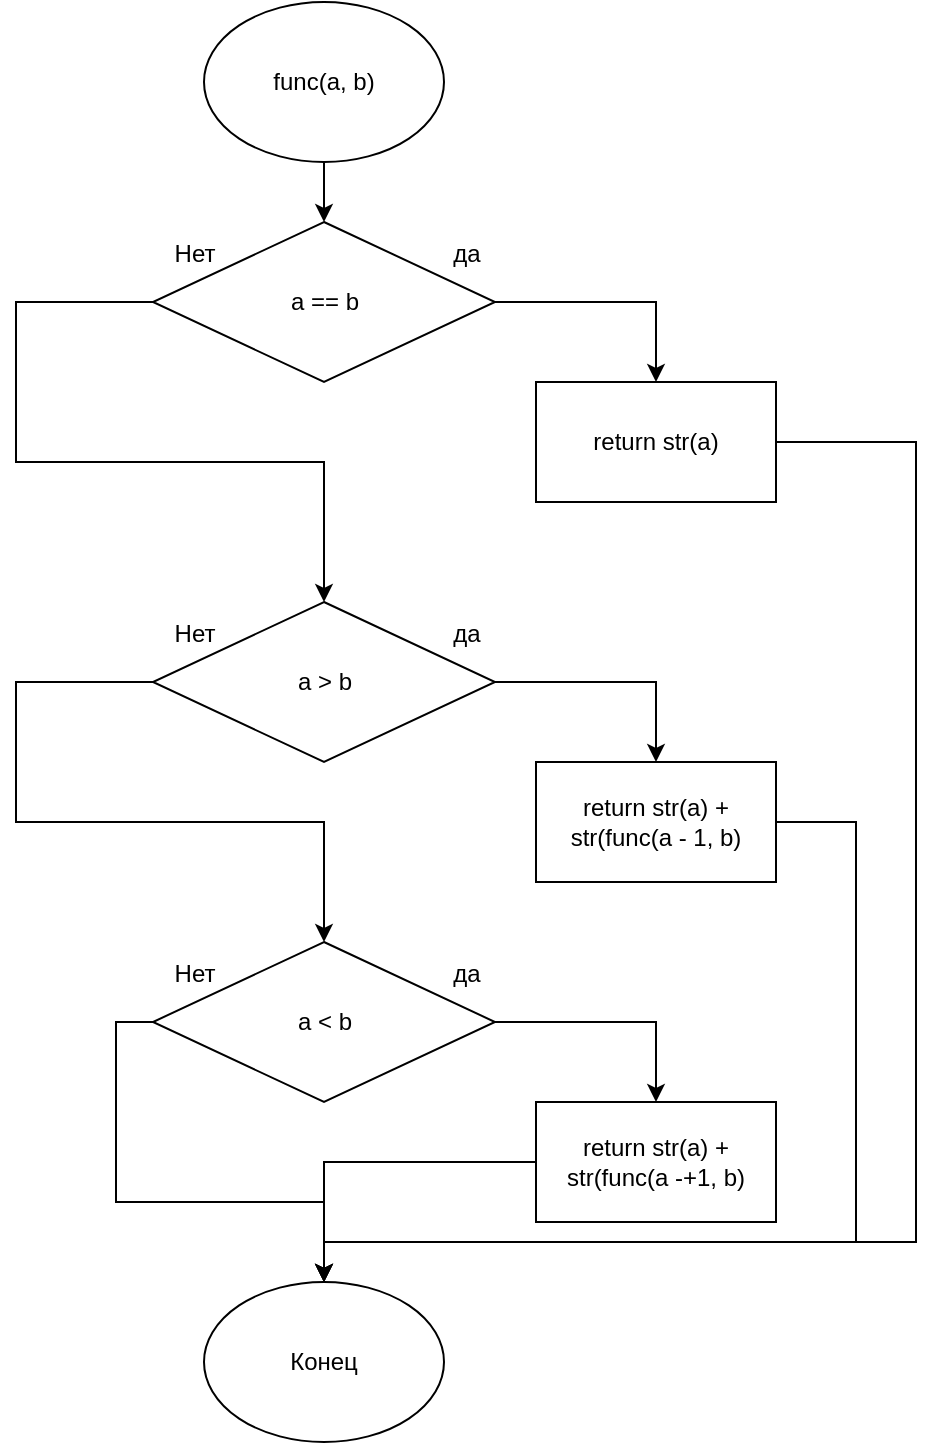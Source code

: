 <mxfile version="13.0.2" type="device" pages="16"><diagram id="e2kNzWw08_oY_MOnevYp" name="Страница 1"><mxGraphModel dx="1422" dy="794" grid="1" gridSize="10" guides="1" tooltips="1" connect="1" arrows="1" fold="1" page="1" pageScale="1" pageWidth="827" pageHeight="1169" math="0" shadow="0"><root><mxCell id="0"/><mxCell id="1" parent="0"/><mxCell id="XYe_aJifnR3h0JJijmlz-17" style="edgeStyle=orthogonalEdgeStyle;rounded=0;orthogonalLoop=1;jettySize=auto;html=1;entryX=0.5;entryY=0;entryDx=0;entryDy=0;" parent="1" source="XYe_aJifnR3h0JJijmlz-1" target="XYe_aJifnR3h0JJijmlz-2" edge="1"><mxGeometry relative="1" as="geometry"/></mxCell><mxCell id="XYe_aJifnR3h0JJijmlz-1" value="func(a, b)" style="ellipse;whiteSpace=wrap;html=1;" parent="1" vertex="1"><mxGeometry x="354" y="20" width="120" height="80" as="geometry"/></mxCell><mxCell id="XYe_aJifnR3h0JJijmlz-14" style="edgeStyle=orthogonalEdgeStyle;rounded=0;orthogonalLoop=1;jettySize=auto;html=1;entryX=0.5;entryY=0;entryDx=0;entryDy=0;" parent="1" source="XYe_aJifnR3h0JJijmlz-2" target="XYe_aJifnR3h0JJijmlz-5" edge="1"><mxGeometry relative="1" as="geometry"/></mxCell><mxCell id="XYe_aJifnR3h0JJijmlz-18" style="edgeStyle=orthogonalEdgeStyle;rounded=0;orthogonalLoop=1;jettySize=auto;html=1;entryX=0.5;entryY=0;entryDx=0;entryDy=0;" parent="1" source="XYe_aJifnR3h0JJijmlz-2" target="XYe_aJifnR3h0JJijmlz-6" edge="1"><mxGeometry relative="1" as="geometry"><Array as="points"><mxPoint x="260" y="170"/><mxPoint x="260" y="250"/><mxPoint x="414" y="250"/></Array></mxGeometry></mxCell><mxCell id="XYe_aJifnR3h0JJijmlz-2" value="a == b" style="rhombus;whiteSpace=wrap;html=1;" parent="1" vertex="1"><mxGeometry x="328.5" y="130" width="171" height="80" as="geometry"/></mxCell><mxCell id="XYe_aJifnR3h0JJijmlz-3" value="да" style="text;html=1;align=center;verticalAlign=middle;resizable=0;points=[];autosize=1;" parent="XYe_aJifnR3h0JJijmlz-2" vertex="1"><mxGeometry x="141" y="6" width="30" height="20" as="geometry"/></mxCell><mxCell id="XYe_aJifnR3h0JJijmlz-4" value="Нет" style="text;html=1;align=center;verticalAlign=middle;resizable=0;points=[];autosize=1;" parent="XYe_aJifnR3h0JJijmlz-2" vertex="1"><mxGeometry y="6" width="40" height="20" as="geometry"/></mxCell><mxCell id="XYe_aJifnR3h0JJijmlz-21" style="edgeStyle=orthogonalEdgeStyle;rounded=0;orthogonalLoop=1;jettySize=auto;html=1;" parent="1" source="XYe_aJifnR3h0JJijmlz-5" target="XYe_aJifnR3h0JJijmlz-20" edge="1"><mxGeometry relative="1" as="geometry"><Array as="points"><mxPoint x="710" y="240"/><mxPoint x="710" y="640"/><mxPoint x="414" y="640"/></Array></mxGeometry></mxCell><mxCell id="XYe_aJifnR3h0JJijmlz-5" value="return str(a)" style="rounded=0;whiteSpace=wrap;html=1;" parent="1" vertex="1"><mxGeometry x="520" y="210" width="120" height="60" as="geometry"/></mxCell><mxCell id="XYe_aJifnR3h0JJijmlz-15" style="edgeStyle=orthogonalEdgeStyle;rounded=0;orthogonalLoop=1;jettySize=auto;html=1;entryX=0.5;entryY=0;entryDx=0;entryDy=0;" parent="1" source="XYe_aJifnR3h0JJijmlz-6" target="XYe_aJifnR3h0JJijmlz-12" edge="1"><mxGeometry relative="1" as="geometry"/></mxCell><mxCell id="XYe_aJifnR3h0JJijmlz-19" style="edgeStyle=orthogonalEdgeStyle;rounded=0;orthogonalLoop=1;jettySize=auto;html=1;entryX=0.5;entryY=0;entryDx=0;entryDy=0;" parent="1" source="XYe_aJifnR3h0JJijmlz-6" target="XYe_aJifnR3h0JJijmlz-9" edge="1"><mxGeometry relative="1" as="geometry"><Array as="points"><mxPoint x="260" y="360"/><mxPoint x="260" y="430"/><mxPoint x="414" y="430"/></Array></mxGeometry></mxCell><mxCell id="XYe_aJifnR3h0JJijmlz-6" value="a &amp;gt; b" style="rhombus;whiteSpace=wrap;html=1;" parent="1" vertex="1"><mxGeometry x="328.5" y="320" width="171" height="80" as="geometry"/></mxCell><mxCell id="XYe_aJifnR3h0JJijmlz-7" value="да" style="text;html=1;align=center;verticalAlign=middle;resizable=0;points=[];autosize=1;" parent="XYe_aJifnR3h0JJijmlz-6" vertex="1"><mxGeometry x="141" y="6" width="30" height="20" as="geometry"/></mxCell><mxCell id="XYe_aJifnR3h0JJijmlz-8" value="Нет" style="text;html=1;align=center;verticalAlign=middle;resizable=0;points=[];autosize=1;" parent="XYe_aJifnR3h0JJijmlz-6" vertex="1"><mxGeometry y="6" width="40" height="20" as="geometry"/></mxCell><mxCell id="XYe_aJifnR3h0JJijmlz-16" style="edgeStyle=orthogonalEdgeStyle;rounded=0;orthogonalLoop=1;jettySize=auto;html=1;exitX=1;exitY=0.5;exitDx=0;exitDy=0;entryX=0.5;entryY=0;entryDx=0;entryDy=0;" parent="1" source="XYe_aJifnR3h0JJijmlz-9" target="XYe_aJifnR3h0JJijmlz-13" edge="1"><mxGeometry relative="1" as="geometry"/></mxCell><mxCell id="XYe_aJifnR3h0JJijmlz-25" style="edgeStyle=orthogonalEdgeStyle;rounded=0;orthogonalLoop=1;jettySize=auto;html=1;" parent="1" source="XYe_aJifnR3h0JJijmlz-9" target="XYe_aJifnR3h0JJijmlz-20" edge="1"><mxGeometry relative="1" as="geometry"><Array as="points"><mxPoint x="310" y="530"/><mxPoint x="310" y="620"/><mxPoint x="414" y="620"/></Array></mxGeometry></mxCell><mxCell id="XYe_aJifnR3h0JJijmlz-9" value="a &amp;lt; b" style="rhombus;whiteSpace=wrap;html=1;" parent="1" vertex="1"><mxGeometry x="328.5" y="490" width="171" height="80" as="geometry"/></mxCell><mxCell id="XYe_aJifnR3h0JJijmlz-10" value="да" style="text;html=1;align=center;verticalAlign=middle;resizable=0;points=[];autosize=1;" parent="XYe_aJifnR3h0JJijmlz-9" vertex="1"><mxGeometry x="141" y="6" width="30" height="20" as="geometry"/></mxCell><mxCell id="XYe_aJifnR3h0JJijmlz-11" value="Нет" style="text;html=1;align=center;verticalAlign=middle;resizable=0;points=[];autosize=1;" parent="XYe_aJifnR3h0JJijmlz-9" vertex="1"><mxGeometry y="6" width="40" height="20" as="geometry"/></mxCell><mxCell id="XYe_aJifnR3h0JJijmlz-26" style="edgeStyle=orthogonalEdgeStyle;rounded=0;orthogonalLoop=1;jettySize=auto;html=1;entryX=0.5;entryY=0;entryDx=0;entryDy=0;" parent="1" source="XYe_aJifnR3h0JJijmlz-12" target="XYe_aJifnR3h0JJijmlz-20" edge="1"><mxGeometry relative="1" as="geometry"><Array as="points"><mxPoint x="680" y="430"/><mxPoint x="680" y="640"/><mxPoint x="414" y="640"/></Array></mxGeometry></mxCell><mxCell id="XYe_aJifnR3h0JJijmlz-12" value="return str(a) + str(func(a - 1, b)" style="rounded=0;whiteSpace=wrap;html=1;" parent="1" vertex="1"><mxGeometry x="520" y="400" width="120" height="60" as="geometry"/></mxCell><mxCell id="XYe_aJifnR3h0JJijmlz-27" style="edgeStyle=orthogonalEdgeStyle;rounded=0;orthogonalLoop=1;jettySize=auto;html=1;entryX=0.5;entryY=0;entryDx=0;entryDy=0;" parent="1" source="XYe_aJifnR3h0JJijmlz-13" target="XYe_aJifnR3h0JJijmlz-20" edge="1"><mxGeometry relative="1" as="geometry"/></mxCell><mxCell id="XYe_aJifnR3h0JJijmlz-13" value="return str(a) + str(func(a -+1, b)" style="rounded=0;whiteSpace=wrap;html=1;" parent="1" vertex="1"><mxGeometry x="520" y="570" width="120" height="60" as="geometry"/></mxCell><mxCell id="XYe_aJifnR3h0JJijmlz-20" value="Конец" style="ellipse;whiteSpace=wrap;html=1;" parent="1" vertex="1"><mxGeometry x="354" y="660" width="120" height="80" as="geometry"/></mxCell></root></mxGraphModel></diagram><diagram id="_aFiEZFD6nO4hPXvDABt" name="Страница 2"><mxGraphModel dx="1422" dy="745" grid="1" gridSize="10" guides="1" tooltips="1" connect="1" arrows="1" fold="1" page="1" pageScale="1" pageWidth="827" pageHeight="1169" math="0" shadow="0"><root><mxCell id="BoUUwtwFH6PhYyPiuqE2-0"/><mxCell id="BoUUwtwFH6PhYyPiuqE2-1" parent="BoUUwtwFH6PhYyPiuqE2-0"/><mxCell id="8cTICaTTLE15CN-gh1Wr-0" style="edgeStyle=orthogonalEdgeStyle;rounded=0;orthogonalLoop=1;jettySize=auto;html=1;entryX=0.5;entryY=0;entryDx=0;entryDy=0;" edge="1" parent="BoUUwtwFH6PhYyPiuqE2-1" source="BoUUwtwFH6PhYyPiuqE2-2" target="BoUUwtwFH6PhYyPiuqE2-3"><mxGeometry relative="1" as="geometry"/></mxCell><mxCell id="BoUUwtwFH6PhYyPiuqE2-2" value="Akk(m, n)" style="ellipse;whiteSpace=wrap;html=1;" parent="BoUUwtwFH6PhYyPiuqE2-1" vertex="1"><mxGeometry x="354" y="20" width="120" height="80" as="geometry"/></mxCell><mxCell id="BoUUwtwFH6PhYyPiuqE2-7" style="edgeStyle=orthogonalEdgeStyle;rounded=0;orthogonalLoop=1;jettySize=auto;html=1;entryX=0.5;entryY=0;entryDx=0;entryDy=0;" parent="BoUUwtwFH6PhYyPiuqE2-1" source="BoUUwtwFH6PhYyPiuqE2-3" target="BoUUwtwFH6PhYyPiuqE2-6" edge="1"><mxGeometry relative="1" as="geometry"/></mxCell><mxCell id="BoUUwtwFH6PhYyPiuqE2-18" style="edgeStyle=orthogonalEdgeStyle;rounded=0;orthogonalLoop=1;jettySize=auto;html=1;entryX=0.5;entryY=0;entryDx=0;entryDy=0;" parent="BoUUwtwFH6PhYyPiuqE2-1" source="BoUUwtwFH6PhYyPiuqE2-3" target="BoUUwtwFH6PhYyPiuqE2-8" edge="1"><mxGeometry relative="1" as="geometry"><Array as="points"><mxPoint x="306" y="180"/></Array></mxGeometry></mxCell><mxCell id="BoUUwtwFH6PhYyPiuqE2-3" value="m == 0" style="rhombus;whiteSpace=wrap;html=1;" parent="BoUUwtwFH6PhYyPiuqE2-1" vertex="1"><mxGeometry x="360" y="140" width="108" height="80" as="geometry"/></mxCell><mxCell id="BoUUwtwFH6PhYyPiuqE2-4" value="Да" style="text;html=1;align=center;verticalAlign=middle;resizable=0;points=[];autosize=1;" parent="BoUUwtwFH6PhYyPiuqE2-3" vertex="1"><mxGeometry x="78" width="30" height="20" as="geometry"/></mxCell><mxCell id="BoUUwtwFH6PhYyPiuqE2-5" value="Нет" style="text;html=1;align=center;verticalAlign=middle;resizable=0;points=[];autosize=1;" parent="BoUUwtwFH6PhYyPiuqE2-1" vertex="1"><mxGeometry x="360" y="140" width="40" height="20" as="geometry"/></mxCell><mxCell id="BoUUwtwFH6PhYyPiuqE2-24" style="edgeStyle=orthogonalEdgeStyle;rounded=0;orthogonalLoop=1;jettySize=auto;html=1;entryX=0.5;entryY=0;entryDx=0;entryDy=0;" parent="BoUUwtwFH6PhYyPiuqE2-1" source="BoUUwtwFH6PhYyPiuqE2-6" target="BoUUwtwFH6PhYyPiuqE2-20" edge="1"><mxGeometry relative="1" as="geometry"><Array as="points"><mxPoint x="580" y="580"/><mxPoint x="414" y="580"/></Array></mxGeometry></mxCell><mxCell id="BoUUwtwFH6PhYyPiuqE2-6" value="return n+1" style="rounded=0;whiteSpace=wrap;html=1;" parent="BoUUwtwFH6PhYyPiuqE2-1" vertex="1"><mxGeometry x="520" y="220" width="120" height="60" as="geometry"/></mxCell><mxCell id="BoUUwtwFH6PhYyPiuqE2-12" style="edgeStyle=orthogonalEdgeStyle;rounded=0;orthogonalLoop=1;jettySize=auto;html=1;exitX=1;exitY=0.5;exitDx=0;exitDy=0;" parent="BoUUwtwFH6PhYyPiuqE2-1" source="BoUUwtwFH6PhYyPiuqE2-8" target="BoUUwtwFH6PhYyPiuqE2-11" edge="1"><mxGeometry relative="1" as="geometry"/></mxCell><mxCell id="BoUUwtwFH6PhYyPiuqE2-19" style="edgeStyle=orthogonalEdgeStyle;rounded=0;orthogonalLoop=1;jettySize=auto;html=1;exitX=0;exitY=0.5;exitDx=0;exitDy=0;entryX=0.5;entryY=0;entryDx=0;entryDy=0;" parent="BoUUwtwFH6PhYyPiuqE2-1" source="BoUUwtwFH6PhYyPiuqE2-8" target="BoUUwtwFH6PhYyPiuqE2-14" edge="1"><mxGeometry relative="1" as="geometry"/></mxCell><mxCell id="BoUUwtwFH6PhYyPiuqE2-8" value="m &amp;gt; 0 and n == 0" style="rhombus;whiteSpace=wrap;html=1;" parent="BoUUwtwFH6PhYyPiuqE2-1" vertex="1"><mxGeometry x="252" y="250" width="108" height="80" as="geometry"/></mxCell><mxCell id="BoUUwtwFH6PhYyPiuqE2-9" value="Да" style="text;html=1;align=center;verticalAlign=middle;resizable=0;points=[];autosize=1;" parent="BoUUwtwFH6PhYyPiuqE2-8" vertex="1"><mxGeometry x="78" width="30" height="20" as="geometry"/></mxCell><mxCell id="BoUUwtwFH6PhYyPiuqE2-10" value="Нет" style="text;html=1;align=center;verticalAlign=middle;resizable=0;points=[];autosize=1;" parent="BoUUwtwFH6PhYyPiuqE2-1" vertex="1"><mxGeometry x="252" y="250" width="40" height="20" as="geometry"/></mxCell><mxCell id="BoUUwtwFH6PhYyPiuqE2-23" style="edgeStyle=orthogonalEdgeStyle;rounded=0;orthogonalLoop=1;jettySize=auto;html=1;entryX=0.5;entryY=0;entryDx=0;entryDy=0;" parent="BoUUwtwFH6PhYyPiuqE2-1" source="BoUUwtwFH6PhYyPiuqE2-11" target="BoUUwtwFH6PhYyPiuqE2-20" edge="1"><mxGeometry relative="1" as="geometry"/></mxCell><mxCell id="BoUUwtwFH6PhYyPiuqE2-11" value="return Akk(m-1, 1)" style="rounded=0;whiteSpace=wrap;html=1;" parent="BoUUwtwFH6PhYyPiuqE2-1" vertex="1"><mxGeometry x="354" y="350" width="120" height="60" as="geometry"/></mxCell><mxCell id="BoUUwtwFH6PhYyPiuqE2-13" style="edgeStyle=orthogonalEdgeStyle;rounded=0;orthogonalLoop=1;jettySize=auto;html=1;exitX=1;exitY=0.5;exitDx=0;exitDy=0;" parent="BoUUwtwFH6PhYyPiuqE2-1" source="BoUUwtwFH6PhYyPiuqE2-14" target="BoUUwtwFH6PhYyPiuqE2-17" edge="1"><mxGeometry relative="1" as="geometry"/></mxCell><mxCell id="BoUUwtwFH6PhYyPiuqE2-25" style="edgeStyle=orthogonalEdgeStyle;rounded=0;orthogonalLoop=1;jettySize=auto;html=1;entryX=0.5;entryY=0;entryDx=0;entryDy=0;" parent="BoUUwtwFH6PhYyPiuqE2-1" source="BoUUwtwFH6PhYyPiuqE2-14" target="BoUUwtwFH6PhYyPiuqE2-20" edge="1"><mxGeometry relative="1" as="geometry"><Array as="points"><mxPoint x="90" y="450"/><mxPoint x="90" y="640"/><mxPoint x="414" y="640"/></Array></mxGeometry></mxCell><mxCell id="BoUUwtwFH6PhYyPiuqE2-14" value="m &amp;gt; 0 and n == 0" style="rhombus;whiteSpace=wrap;html=1;" parent="BoUUwtwFH6PhYyPiuqE2-1" vertex="1"><mxGeometry x="132" y="410" width="108" height="80" as="geometry"/></mxCell><mxCell id="BoUUwtwFH6PhYyPiuqE2-15" value="Да" style="text;html=1;align=center;verticalAlign=middle;resizable=0;points=[];autosize=1;" parent="BoUUwtwFH6PhYyPiuqE2-14" vertex="1"><mxGeometry x="78" width="30" height="20" as="geometry"/></mxCell><mxCell id="BoUUwtwFH6PhYyPiuqE2-16" value="Нет" style="text;html=1;align=center;verticalAlign=middle;resizable=0;points=[];autosize=1;" parent="BoUUwtwFH6PhYyPiuqE2-1" vertex="1"><mxGeometry x="132" y="410" width="40" height="20" as="geometry"/></mxCell><mxCell id="BoUUwtwFH6PhYyPiuqE2-21" style="edgeStyle=orthogonalEdgeStyle;rounded=0;orthogonalLoop=1;jettySize=auto;html=1;entryX=0.5;entryY=0;entryDx=0;entryDy=0;" parent="BoUUwtwFH6PhYyPiuqE2-1" source="BoUUwtwFH6PhYyPiuqE2-17" target="BoUUwtwFH6PhYyPiuqE2-20" edge="1"><mxGeometry relative="1" as="geometry"/></mxCell><mxCell id="BoUUwtwFH6PhYyPiuqE2-17" value="return Akk(m-1, Akk(m, n - 1))" style="rounded=0;whiteSpace=wrap;html=1;" parent="BoUUwtwFH6PhYyPiuqE2-1" vertex="1"><mxGeometry x="240" y="510" width="120" height="60" as="geometry"/></mxCell><mxCell id="BoUUwtwFH6PhYyPiuqE2-20" value="Конец" style="ellipse;whiteSpace=wrap;html=1;" parent="BoUUwtwFH6PhYyPiuqE2-1" vertex="1"><mxGeometry x="354" y="660" width="120" height="80" as="geometry"/></mxCell></root></mxGraphModel></diagram><diagram id="0bCUbIs4S7EZ0MwAm7uQ" name="Страница 3"><mxGraphModel dx="1422" dy="745" grid="1" gridSize="10" guides="1" tooltips="1" connect="1" arrows="1" fold="1" page="1" pageScale="1" pageWidth="827" pageHeight="1169" math="0" shadow="0"><root><mxCell id="e1YciIbpXz-BdyQHLJ4Q-0"/><mxCell id="e1YciIbpXz-BdyQHLJ4Q-1" parent="e1YciIbpXz-BdyQHLJ4Q-0"/><mxCell id="e1YciIbpXz-BdyQHLJ4Q-17" style="edgeStyle=orthogonalEdgeStyle;rounded=0;orthogonalLoop=1;jettySize=auto;html=1;entryX=0.5;entryY=0;entryDx=0;entryDy=0;" parent="e1YciIbpXz-BdyQHLJ4Q-1" source="e1YciIbpXz-BdyQHLJ4Q-2" target="e1YciIbpXz-BdyQHLJ4Q-3" edge="1"><mxGeometry relative="1" as="geometry"/></mxCell><mxCell id="e1YciIbpXz-BdyQHLJ4Q-2" value="gcd(m, n)" style="ellipse;whiteSpace=wrap;html=1;" parent="e1YciIbpXz-BdyQHLJ4Q-1" vertex="1"><mxGeometry x="354" y="20" width="120" height="80" as="geometry"/></mxCell><mxCell id="e1YciIbpXz-BdyQHLJ4Q-13" style="edgeStyle=orthogonalEdgeStyle;rounded=0;orthogonalLoop=1;jettySize=auto;html=1;" parent="e1YciIbpXz-BdyQHLJ4Q-1" source="e1YciIbpXz-BdyQHLJ4Q-3" edge="1"><mxGeometry relative="1" as="geometry"><mxPoint x="650" y="570" as="targetPoint"/></mxGeometry></mxCell><mxCell id="e1YciIbpXz-BdyQHLJ4Q-3" value="while&lt;br&gt;m != n" style="rhombus;whiteSpace=wrap;html=1;" parent="e1YciIbpXz-BdyQHLJ4Q-1" vertex="1"><mxGeometry x="374" y="130" width="80" height="80" as="geometry"/></mxCell><mxCell id="e1YciIbpXz-BdyQHLJ4Q-9" style="edgeStyle=orthogonalEdgeStyle;rounded=0;orthogonalLoop=1;jettySize=auto;html=1;entryX=0.5;entryY=0;entryDx=0;entryDy=0;" parent="e1YciIbpXz-BdyQHLJ4Q-1" source="e1YciIbpXz-BdyQHLJ4Q-4" target="e1YciIbpXz-BdyQHLJ4Q-7" edge="1"><mxGeometry relative="1" as="geometry"/></mxCell><mxCell id="e1YciIbpXz-BdyQHLJ4Q-10" style="edgeStyle=orthogonalEdgeStyle;rounded=0;orthogonalLoop=1;jettySize=auto;html=1;entryX=0.5;entryY=0;entryDx=0;entryDy=0;" parent="e1YciIbpXz-BdyQHLJ4Q-1" source="e1YciIbpXz-BdyQHLJ4Q-4" target="e1YciIbpXz-BdyQHLJ4Q-8" edge="1"><mxGeometry relative="1" as="geometry"><Array as="points"><mxPoint x="556" y="310"/></Array></mxGeometry></mxCell><mxCell id="e1YciIbpXz-BdyQHLJ4Q-4" value="if m &amp;gt; n" style="rhombus;whiteSpace=wrap;html=1;" parent="e1YciIbpXz-BdyQHLJ4Q-1" vertex="1"><mxGeometry x="332.5" y="270" width="163" height="80" as="geometry"/></mxCell><mxCell id="e1YciIbpXz-BdyQHLJ4Q-5" value="Да" style="text;html=1;align=center;verticalAlign=middle;resizable=0;points=[];autosize=1;" parent="e1YciIbpXz-BdyQHLJ4Q-4" vertex="1"><mxGeometry x="133" width="30" height="20" as="geometry"/></mxCell><mxCell id="e1YciIbpXz-BdyQHLJ4Q-6" value="Нет" style="text;html=1;align=center;verticalAlign=middle;resizable=0;points=[];autosize=1;" parent="e1YciIbpXz-BdyQHLJ4Q-4" vertex="1"><mxGeometry y="3" width="40" height="20" as="geometry"/></mxCell><mxCell id="e1YciIbpXz-BdyQHLJ4Q-12" style="edgeStyle=orthogonalEdgeStyle;rounded=0;orthogonalLoop=1;jettySize=auto;html=1;" parent="e1YciIbpXz-BdyQHLJ4Q-1" source="e1YciIbpXz-BdyQHLJ4Q-7" edge="1"><mxGeometry relative="1" as="geometry"><mxPoint x="370" y="170" as="targetPoint"/><Array as="points"><mxPoint x="150" y="410"/><mxPoint x="150" y="170"/></Array></mxGeometry></mxCell><mxCell id="e1YciIbpXz-BdyQHLJ4Q-7" value="n = n - m" style="rounded=0;whiteSpace=wrap;html=1;" parent="e1YciIbpXz-BdyQHLJ4Q-1" vertex="1"><mxGeometry x="200" y="380" width="120" height="60" as="geometry"/></mxCell><mxCell id="e1YciIbpXz-BdyQHLJ4Q-11" style="edgeStyle=orthogonalEdgeStyle;rounded=0;orthogonalLoop=1;jettySize=auto;html=1;entryX=0;entryY=0.5;entryDx=0;entryDy=0;" parent="e1YciIbpXz-BdyQHLJ4Q-1" source="e1YciIbpXz-BdyQHLJ4Q-8" target="e1YciIbpXz-BdyQHLJ4Q-3" edge="1"><mxGeometry relative="1" as="geometry"><Array as="points"><mxPoint x="556" y="540"/><mxPoint x="150" y="540"/><mxPoint x="150" y="170"/></Array></mxGeometry></mxCell><mxCell id="e1YciIbpXz-BdyQHLJ4Q-8" value="m = m - n" style="rounded=0;whiteSpace=wrap;html=1;" parent="e1YciIbpXz-BdyQHLJ4Q-1" vertex="1"><mxGeometry x="495.5" y="380" width="120" height="60" as="geometry"/></mxCell><mxCell id="e1YciIbpXz-BdyQHLJ4Q-16" style="edgeStyle=orthogonalEdgeStyle;rounded=0;orthogonalLoop=1;jettySize=auto;html=1;entryX=0.5;entryY=0;entryDx=0;entryDy=0;" parent="e1YciIbpXz-BdyQHLJ4Q-1" source="e1YciIbpXz-BdyQHLJ4Q-14" target="e1YciIbpXz-BdyQHLJ4Q-15" edge="1"><mxGeometry relative="1" as="geometry"/></mxCell><mxCell id="e1YciIbpXz-BdyQHLJ4Q-14" value="return m" style="rounded=0;whiteSpace=wrap;html=1;" parent="e1YciIbpXz-BdyQHLJ4Q-1" vertex="1"><mxGeometry x="590" y="570" width="120" height="60" as="geometry"/></mxCell><mxCell id="e1YciIbpXz-BdyQHLJ4Q-15" value="Конец" style="ellipse;whiteSpace=wrap;html=1;" parent="e1YciIbpXz-BdyQHLJ4Q-1" vertex="1"><mxGeometry x="354" y="660" width="120" height="80" as="geometry"/></mxCell></root></mxGraphModel></diagram><diagram id="rI6KYiCGtKF92q1EAS3B" name="Страница 4"><mxGraphModel dx="1422" dy="745" grid="1" gridSize="10" guides="1" tooltips="1" connect="1" arrows="1" fold="1" page="1" pageScale="1" pageWidth="827" pageHeight="1169" math="0" shadow="0"><root><mxCell id="JfigNEeRB23Nrlo_MQsT-0"/><mxCell id="JfigNEeRB23Nrlo_MQsT-1" parent="JfigNEeRB23Nrlo_MQsT-0"/><mxCell id="JfigNEeRB23Nrlo_MQsT-13" style="edgeStyle=orthogonalEdgeStyle;rounded=0;orthogonalLoop=1;jettySize=auto;html=1;entryX=0.5;entryY=0;entryDx=0;entryDy=0;" parent="JfigNEeRB23Nrlo_MQsT-1" source="JfigNEeRB23Nrlo_MQsT-2" target="JfigNEeRB23Nrlo_MQsT-3" edge="1"><mxGeometry relative="1" as="geometry"/></mxCell><mxCell id="JfigNEeRB23Nrlo_MQsT-2" value="gcd(m, n)" style="ellipse;whiteSpace=wrap;html=1;" parent="JfigNEeRB23Nrlo_MQsT-1" vertex="1"><mxGeometry x="354" y="20" width="120" height="80" as="geometry"/></mxCell><mxCell id="JfigNEeRB23Nrlo_MQsT-4" style="edgeStyle=orthogonalEdgeStyle;rounded=0;orthogonalLoop=1;jettySize=auto;html=1;" parent="JfigNEeRB23Nrlo_MQsT-1" source="JfigNEeRB23Nrlo_MQsT-3" target="JfigNEeRB23Nrlo_MQsT-5" edge="1"><mxGeometry relative="1" as="geometry"><mxPoint x="580" y="240" as="targetPoint"/><Array as="points"><mxPoint x="570" y="180"/></Array></mxGeometry></mxCell><mxCell id="JfigNEeRB23Nrlo_MQsT-9" style="edgeStyle=orthogonalEdgeStyle;rounded=0;orthogonalLoop=1;jettySize=auto;html=1;entryX=0.5;entryY=0;entryDx=0;entryDy=0;" parent="JfigNEeRB23Nrlo_MQsT-1" source="JfigNEeRB23Nrlo_MQsT-3" target="JfigNEeRB23Nrlo_MQsT-8" edge="1"><mxGeometry relative="1" as="geometry"/></mxCell><mxCell id="JfigNEeRB23Nrlo_MQsT-3" value="n == 0" style="rhombus;whiteSpace=wrap;html=1;" parent="JfigNEeRB23Nrlo_MQsT-1" vertex="1"><mxGeometry x="374" y="140" width="80" height="80" as="geometry"/></mxCell><mxCell id="JfigNEeRB23Nrlo_MQsT-12" style="edgeStyle=orthogonalEdgeStyle;rounded=0;orthogonalLoop=1;jettySize=auto;html=1;" parent="JfigNEeRB23Nrlo_MQsT-1" source="JfigNEeRB23Nrlo_MQsT-5" edge="1"><mxGeometry relative="1" as="geometry"><mxPoint x="410" y="310" as="targetPoint"/></mxGeometry></mxCell><mxCell id="JfigNEeRB23Nrlo_MQsT-5" value="return m" style="rounded=0;whiteSpace=wrap;html=1;" parent="JfigNEeRB23Nrlo_MQsT-1" vertex="1"><mxGeometry x="520" y="210" width="120" height="60" as="geometry"/></mxCell><mxCell id="JfigNEeRB23Nrlo_MQsT-6" value="да" style="text;html=1;align=center;verticalAlign=middle;resizable=0;points=[];autosize=1;" parent="JfigNEeRB23Nrlo_MQsT-1" vertex="1"><mxGeometry x="448" y="139" width="30" height="20" as="geometry"/></mxCell><mxCell id="JfigNEeRB23Nrlo_MQsT-7" value="Нет" style="text;html=1;align=center;verticalAlign=middle;resizable=0;points=[];autosize=1;" parent="JfigNEeRB23Nrlo_MQsT-1" vertex="1"><mxGeometry x="354" y="140" width="40" height="20" as="geometry"/></mxCell><mxCell id="JfigNEeRB23Nrlo_MQsT-11" style="edgeStyle=orthogonalEdgeStyle;rounded=0;orthogonalLoop=1;jettySize=auto;html=1;" parent="JfigNEeRB23Nrlo_MQsT-1" source="JfigNEeRB23Nrlo_MQsT-8" target="JfigNEeRB23Nrlo_MQsT-10" edge="1"><mxGeometry relative="1" as="geometry"/></mxCell><mxCell id="JfigNEeRB23Nrlo_MQsT-8" value="return gcd(n, m % n)" style="rounded=0;whiteSpace=wrap;html=1;" parent="JfigNEeRB23Nrlo_MQsT-1" vertex="1"><mxGeometry x="200" y="210" width="120" height="60" as="geometry"/></mxCell><mxCell id="JfigNEeRB23Nrlo_MQsT-10" value="Конец" style="ellipse;whiteSpace=wrap;html=1;" parent="JfigNEeRB23Nrlo_MQsT-1" vertex="1"><mxGeometry x="350" y="310" width="120" height="80" as="geometry"/></mxCell></root></mxGraphModel></diagram><diagram id="YCXuosFtw4ADtOJKIc2M" name="Страница 5"><mxGraphModel dx="1422" dy="745" grid="1" gridSize="10" guides="1" tooltips="1" connect="1" arrows="1" fold="1" page="1" pageScale="1" pageWidth="827" pageHeight="1169" math="0" shadow="0"><root><mxCell id="eIsKhzHQyLwfOpul0UAE-0"/><mxCell id="eIsKhzHQyLwfOpul0UAE-1" parent="eIsKhzHQyLwfOpul0UAE-0"/><mxCell id="eIsKhzHQyLwfOpul0UAE-7" style="edgeStyle=orthogonalEdgeStyle;rounded=0;orthogonalLoop=1;jettySize=auto;html=1;entryX=0.5;entryY=0;entryDx=0;entryDy=0;" parent="eIsKhzHQyLwfOpul0UAE-1" source="eIsKhzHQyLwfOpul0UAE-2" target="eIsKhzHQyLwfOpul0UAE-3" edge="1"><mxGeometry relative="1" as="geometry"/></mxCell><mxCell id="eIsKhzHQyLwfOpul0UAE-2" value="gcd(m, n)" style="ellipse;whiteSpace=wrap;html=1;" parent="eIsKhzHQyLwfOpul0UAE-1" vertex="1"><mxGeometry x="354" y="20" width="120" height="80" as="geometry"/></mxCell><mxCell id="eIsKhzHQyLwfOpul0UAE-5" style="edgeStyle=orthogonalEdgeStyle;rounded=0;orthogonalLoop=1;jettySize=auto;html=1;exitX=0.5;exitY=1;exitDx=0;exitDy=0;entryX=0.5;entryY=0;entryDx=0;entryDy=0;" parent="eIsKhzHQyLwfOpul0UAE-1" source="eIsKhzHQyLwfOpul0UAE-3" target="eIsKhzHQyLwfOpul0UAE-4" edge="1"><mxGeometry relative="1" as="geometry"/></mxCell><mxCell id="eIsKhzHQyLwfOpul0UAE-12" style="edgeStyle=orthogonalEdgeStyle;rounded=0;orthogonalLoop=1;jettySize=auto;html=1;entryX=0.5;entryY=0;entryDx=0;entryDy=0;" parent="eIsKhzHQyLwfOpul0UAE-1" source="eIsKhzHQyLwfOpul0UAE-3" target="eIsKhzHQyLwfOpul0UAE-8" edge="1"><mxGeometry relative="1" as="geometry"><Array as="points"><mxPoint x="560" y="200"/><mxPoint x="560" y="420"/><mxPoint x="414" y="420"/></Array></mxGeometry></mxCell><mxCell id="eIsKhzHQyLwfOpul0UAE-3" value="while&lt;br&gt;n != 0" style="rhombus;whiteSpace=wrap;html=1;" parent="eIsKhzHQyLwfOpul0UAE-1" vertex="1"><mxGeometry x="374" y="160" width="80" height="80" as="geometry"/></mxCell><mxCell id="eIsKhzHQyLwfOpul0UAE-6" style="edgeStyle=orthogonalEdgeStyle;rounded=0;orthogonalLoop=1;jettySize=auto;html=1;entryX=0;entryY=0.5;entryDx=0;entryDy=0;" parent="eIsKhzHQyLwfOpul0UAE-1" source="eIsKhzHQyLwfOpul0UAE-4" target="eIsKhzHQyLwfOpul0UAE-3" edge="1"><mxGeometry relative="1" as="geometry"><Array as="points"><mxPoint x="310" y="360"/><mxPoint x="310" y="200"/></Array></mxGeometry></mxCell><mxCell id="eIsKhzHQyLwfOpul0UAE-4" value="m, n = n, m % n" style="rounded=0;whiteSpace=wrap;html=1;" parent="eIsKhzHQyLwfOpul0UAE-1" vertex="1"><mxGeometry x="354" y="330" width="120" height="60" as="geometry"/></mxCell><mxCell id="eIsKhzHQyLwfOpul0UAE-13" style="edgeStyle=orthogonalEdgeStyle;rounded=0;orthogonalLoop=1;jettySize=auto;html=1;" parent="eIsKhzHQyLwfOpul0UAE-1" source="eIsKhzHQyLwfOpul0UAE-8" edge="1"><mxGeometry relative="1" as="geometry"><mxPoint x="414" y="600" as="targetPoint"/></mxGeometry></mxCell><mxCell id="eIsKhzHQyLwfOpul0UAE-8" value="return m" style="rounded=0;whiteSpace=wrap;html=1;" parent="eIsKhzHQyLwfOpul0UAE-1" vertex="1"><mxGeometry x="354" y="470" width="120" height="60" as="geometry"/></mxCell><mxCell id="eIsKhzHQyLwfOpul0UAE-14" value="Конец" style="ellipse;whiteSpace=wrap;html=1;" parent="eIsKhzHQyLwfOpul0UAE-1" vertex="1"><mxGeometry x="354" y="600" width="120" height="80" as="geometry"/></mxCell></root></mxGraphModel></diagram><diagram id="EFY3C_lhBfd7XWNhZYf_" name="Страница 6"><mxGraphModel dx="1422" dy="745" grid="1" gridSize="10" guides="1" tooltips="1" connect="1" arrows="1" fold="1" page="1" pageScale="1" pageWidth="827" pageHeight="1169" math="0" shadow="0"><root><mxCell id="zC9LJFB8M95sXjaQIeUx-0"/><mxCell id="zC9LJFB8M95sXjaQIeUx-1" parent="zC9LJFB8M95sXjaQIeUx-0"/><mxCell id="zC9LJFB8M95sXjaQIeUx-4" style="edgeStyle=orthogonalEdgeStyle;rounded=0;orthogonalLoop=1;jettySize=auto;html=1;entryX=0.5;entryY=0;entryDx=0;entryDy=0;" parent="zC9LJFB8M95sXjaQIeUx-1" source="zC9LJFB8M95sXjaQIeUx-2" target="zC9LJFB8M95sXjaQIeUx-3" edge="1"><mxGeometry relative="1" as="geometry"/></mxCell><mxCell id="zC9LJFB8M95sXjaQIeUx-2" value="Начало" style="ellipse;whiteSpace=wrap;html=1;" parent="zC9LJFB8M95sXjaQIeUx-1" vertex="1"><mxGeometry x="354" y="20" width="120" height="80" as="geometry"/></mxCell><mxCell id="zC9LJFB8M95sXjaQIeUx-8" style="edgeStyle=orthogonalEdgeStyle;rounded=0;orthogonalLoop=1;jettySize=auto;html=1;entryX=0.5;entryY=0;entryDx=0;entryDy=0;" parent="zC9LJFB8M95sXjaQIeUx-1" source="zC9LJFB8M95sXjaQIeUx-3" target="zC9LJFB8M95sXjaQIeUx-6" edge="1"><mxGeometry relative="1" as="geometry"/></mxCell><mxCell id="zC9LJFB8M95sXjaQIeUx-3" value="Ввод n" style="shape=parallelogram;perimeter=parallelogramPerimeter;whiteSpace=wrap;html=1;" parent="zC9LJFB8M95sXjaQIeUx-1" vertex="1"><mxGeometry x="354" y="130" width="120" height="60" as="geometry"/></mxCell><mxCell id="zC9LJFB8M95sXjaQIeUx-10" style="edgeStyle=orthogonalEdgeStyle;rounded=0;orthogonalLoop=1;jettySize=auto;html=1;entryX=0.5;entryY=0;entryDx=0;entryDy=0;" parent="zC9LJFB8M95sXjaQIeUx-1" source="zC9LJFB8M95sXjaQIeUx-5" target="zC9LJFB8M95sXjaQIeUx-7" edge="1"><mxGeometry relative="1" as="geometry"/></mxCell><mxCell id="zC9LJFB8M95sXjaQIeUx-22" style="edgeStyle=orthogonalEdgeStyle;rounded=0;orthogonalLoop=1;jettySize=auto;html=1;exitX=1;exitY=0.5;exitDx=0;exitDy=0;entryX=0.5;entryY=0;entryDx=0;entryDy=0;" parent="zC9LJFB8M95sXjaQIeUx-1" source="zC9LJFB8M95sXjaQIeUx-5" target="zC9LJFB8M95sXjaQIeUx-24" edge="1"><mxGeometry relative="1" as="geometry"><mxPoint x="730" y="980" as="targetPoint"/><Array as="points"><mxPoint x="750" y="350"/><mxPoint x="750" y="930"/><mxPoint x="534" y="930"/></Array></mxGeometry></mxCell><mxCell id="zC9LJFB8M95sXjaQIeUx-5" value="for i in range(2, n)" style="shape=hexagon;perimeter=hexagonPerimeter2;whiteSpace=wrap;html=1;" parent="zC9LJFB8M95sXjaQIeUx-1" vertex="1"><mxGeometry x="354" y="310" width="120" height="80" as="geometry"/></mxCell><mxCell id="zC9LJFB8M95sXjaQIeUx-9" style="edgeStyle=orthogonalEdgeStyle;rounded=0;orthogonalLoop=1;jettySize=auto;html=1;entryX=0.5;entryY=0;entryDx=0;entryDy=0;" parent="zC9LJFB8M95sXjaQIeUx-1" source="zC9LJFB8M95sXjaQIeUx-6" target="zC9LJFB8M95sXjaQIeUx-5" edge="1"><mxGeometry relative="1" as="geometry"/></mxCell><mxCell id="zC9LJFB8M95sXjaQIeUx-6" value="sieve = [0, 1, 2, ..., n]&lt;br&gt;sieve[1] = 0" style="rounded=0;whiteSpace=wrap;html=1;" parent="zC9LJFB8M95sXjaQIeUx-1" vertex="1"><mxGeometry x="354" y="220" width="120" height="60" as="geometry"/></mxCell><mxCell id="zC9LJFB8M95sXjaQIeUx-14" style="edgeStyle=orthogonalEdgeStyle;rounded=0;orthogonalLoop=1;jettySize=auto;html=1;entryX=0.5;entryY=0;entryDx=0;entryDy=0;" parent="zC9LJFB8M95sXjaQIeUx-1" source="zC9LJFB8M95sXjaQIeUx-7" target="zC9LJFB8M95sXjaQIeUx-13" edge="1"><mxGeometry relative="1" as="geometry"/></mxCell><mxCell id="zC9LJFB8M95sXjaQIeUx-21" style="edgeStyle=orthogonalEdgeStyle;rounded=0;orthogonalLoop=1;jettySize=auto;html=1;exitX=0;exitY=0.5;exitDx=0;exitDy=0;entryX=0;entryY=0.5;entryDx=0;entryDy=0;" parent="zC9LJFB8M95sXjaQIeUx-1" source="zC9LJFB8M95sXjaQIeUx-7" target="zC9LJFB8M95sXjaQIeUx-5" edge="1"><mxGeometry relative="1" as="geometry"><Array as="points"><mxPoint x="290" y="470"/><mxPoint x="290" y="350"/></Array></mxGeometry></mxCell><mxCell id="zC9LJFB8M95sXjaQIeUx-7" value="sieve[i] != 0" style="rhombus;whiteSpace=wrap;html=1;" parent="zC9LJFB8M95sXjaQIeUx-1" vertex="1"><mxGeometry x="329.5" y="430" width="169" height="80" as="geometry"/></mxCell><mxCell id="zC9LJFB8M95sXjaQIeUx-11" value="Да" style="text;html=1;align=center;verticalAlign=middle;resizable=0;points=[];autosize=1;" parent="zC9LJFB8M95sXjaQIeUx-7" vertex="1"><mxGeometry x="139" width="30" height="20" as="geometry"/></mxCell><mxCell id="zC9LJFB8M95sXjaQIeUx-12" value="Нет" style="text;html=1;align=center;verticalAlign=middle;resizable=0;points=[];autosize=1;" parent="zC9LJFB8M95sXjaQIeUx-7" vertex="1"><mxGeometry width="40" height="20" as="geometry"/></mxCell><mxCell id="zC9LJFB8M95sXjaQIeUx-19" style="edgeStyle=orthogonalEdgeStyle;rounded=0;orthogonalLoop=1;jettySize=auto;html=1;entryX=0.5;entryY=0;entryDx=0;entryDy=0;" parent="zC9LJFB8M95sXjaQIeUx-1" source="zC9LJFB8M95sXjaQIeUx-13" target="zC9LJFB8M95sXjaQIeUx-15" edge="1"><mxGeometry relative="1" as="geometry"/></mxCell><mxCell id="zC9LJFB8M95sXjaQIeUx-13" value="j = i * 2" style="rounded=0;whiteSpace=wrap;html=1;" parent="zC9LJFB8M95sXjaQIeUx-1" vertex="1"><mxGeometry x="520" y="510" width="120" height="60" as="geometry"/></mxCell><mxCell id="zC9LJFB8M95sXjaQIeUx-18" style="edgeStyle=orthogonalEdgeStyle;rounded=0;orthogonalLoop=1;jettySize=auto;html=1;entryX=0.5;entryY=0;entryDx=0;entryDy=0;" parent="zC9LJFB8M95sXjaQIeUx-1" source="zC9LJFB8M95sXjaQIeUx-15" target="zC9LJFB8M95sXjaQIeUx-16" edge="1"><mxGeometry relative="1" as="geometry"/></mxCell><mxCell id="zC9LJFB8M95sXjaQIeUx-20" style="edgeStyle=orthogonalEdgeStyle;rounded=0;orthogonalLoop=1;jettySize=auto;html=1;entryX=0;entryY=0.5;entryDx=0;entryDy=0;" parent="zC9LJFB8M95sXjaQIeUx-1" source="zC9LJFB8M95sXjaQIeUx-15" target="zC9LJFB8M95sXjaQIeUx-5" edge="1"><mxGeometry relative="1" as="geometry"><Array as="points"><mxPoint x="680" y="660"/><mxPoint x="680" y="900"/><mxPoint x="290" y="900"/><mxPoint x="290" y="350"/></Array></mxGeometry></mxCell><mxCell id="zC9LJFB8M95sXjaQIeUx-15" value="while j &amp;lt; n" style="rhombus;whiteSpace=wrap;html=1;" parent="zC9LJFB8M95sXjaQIeUx-1" vertex="1"><mxGeometry x="540" y="620" width="80" height="80" as="geometry"/></mxCell><mxCell id="zC9LJFB8M95sXjaQIeUx-17" style="edgeStyle=orthogonalEdgeStyle;rounded=0;orthogonalLoop=1;jettySize=auto;html=1;entryX=0;entryY=0.5;entryDx=0;entryDy=0;" parent="zC9LJFB8M95sXjaQIeUx-1" source="zC9LJFB8M95sXjaQIeUx-16" target="zC9LJFB8M95sXjaQIeUx-15" edge="1"><mxGeometry relative="1" as="geometry"><Array as="points"><mxPoint x="500" y="780"/><mxPoint x="500" y="660"/></Array></mxGeometry></mxCell><mxCell id="zC9LJFB8M95sXjaQIeUx-16" value="sieve[j] = 0&lt;br&gt;j +=i" style="rounded=0;whiteSpace=wrap;html=1;" parent="zC9LJFB8M95sXjaQIeUx-1" vertex="1"><mxGeometry x="520" y="750" width="120" height="60" as="geometry"/></mxCell><mxCell id="zC9LJFB8M95sXjaQIeUx-31" style="edgeStyle=orthogonalEdgeStyle;rounded=0;orthogonalLoop=1;jettySize=auto;html=1;entryX=0.5;entryY=0;entryDx=0;entryDy=0;" parent="zC9LJFB8M95sXjaQIeUx-1" source="zC9LJFB8M95sXjaQIeUx-23" target="zC9LJFB8M95sXjaQIeUx-26" edge="1"><mxGeometry relative="1" as="geometry"/></mxCell><mxCell id="zC9LJFB8M95sXjaQIeUx-35" style="edgeStyle=orthogonalEdgeStyle;rounded=0;orthogonalLoop=1;jettySize=auto;html=1;" parent="zC9LJFB8M95sXjaQIeUx-1" source="zC9LJFB8M95sXjaQIeUx-23" target="zC9LJFB8M95sXjaQIeUx-34" edge="1"><mxGeometry relative="1" as="geometry"><Array as="points"><mxPoint x="740" y="1140"/><mxPoint x="740" y="1500"/><mxPoint x="539" y="1500"/></Array></mxGeometry></mxCell><mxCell id="zC9LJFB8M95sXjaQIeUx-23" value="for i in sieve" style="shape=hexagon;perimeter=hexagonPerimeter2;whiteSpace=wrap;html=1;" parent="zC9LJFB8M95sXjaQIeUx-1" vertex="1"><mxGeometry x="474" y="1100" width="120" height="80" as="geometry"/></mxCell><mxCell id="zC9LJFB8M95sXjaQIeUx-25" style="edgeStyle=orthogonalEdgeStyle;rounded=0;orthogonalLoop=1;jettySize=auto;html=1;" parent="zC9LJFB8M95sXjaQIeUx-1" source="zC9LJFB8M95sXjaQIeUx-24" target="zC9LJFB8M95sXjaQIeUx-23" edge="1"><mxGeometry relative="1" as="geometry"/></mxCell><mxCell id="zC9LJFB8M95sXjaQIeUx-24" value="result = []" style="rounded=0;whiteSpace=wrap;html=1;" parent="zC9LJFB8M95sXjaQIeUx-1" vertex="1"><mxGeometry x="474" y="970" width="120" height="60" as="geometry"/></mxCell><mxCell id="zC9LJFB8M95sXjaQIeUx-30" style="edgeStyle=orthogonalEdgeStyle;rounded=0;orthogonalLoop=1;jettySize=auto;html=1;entryX=0.5;entryY=0;entryDx=0;entryDy=0;" parent="zC9LJFB8M95sXjaQIeUx-1" source="zC9LJFB8M95sXjaQIeUx-26" target="zC9LJFB8M95sXjaQIeUx-29" edge="1"><mxGeometry relative="1" as="geometry"/></mxCell><mxCell id="zC9LJFB8M95sXjaQIeUx-32" style="edgeStyle=orthogonalEdgeStyle;rounded=0;orthogonalLoop=1;jettySize=auto;html=1;entryX=0;entryY=0.5;entryDx=0;entryDy=0;" parent="zC9LJFB8M95sXjaQIeUx-1" source="zC9LJFB8M95sXjaQIeUx-26" target="zC9LJFB8M95sXjaQIeUx-23" edge="1"><mxGeometry relative="1" as="geometry"><Array as="points"><mxPoint x="454" y="1280"/><mxPoint x="454" y="1140"/></Array></mxGeometry></mxCell><mxCell id="zC9LJFB8M95sXjaQIeUx-26" value="i != 0" style="rhombus;whiteSpace=wrap;html=1;" parent="zC9LJFB8M95sXjaQIeUx-1" vertex="1"><mxGeometry x="478.5" y="1240" width="111" height="80" as="geometry"/></mxCell><mxCell id="zC9LJFB8M95sXjaQIeUx-28" value="Нет" style="text;html=1;align=center;verticalAlign=middle;resizable=0;points=[];autosize=1;" parent="zC9LJFB8M95sXjaQIeUx-26" vertex="1"><mxGeometry width="40" height="20" as="geometry"/></mxCell><mxCell id="zC9LJFB8M95sXjaQIeUx-27" value="Да" style="text;html=1;align=center;verticalAlign=middle;resizable=0;points=[];autosize=1;" parent="zC9LJFB8M95sXjaQIeUx-1" vertex="1"><mxGeometry x="559.5" y="1240" width="30" height="20" as="geometry"/></mxCell><mxCell id="zC9LJFB8M95sXjaQIeUx-33" style="edgeStyle=orthogonalEdgeStyle;rounded=0;orthogonalLoop=1;jettySize=auto;html=1;entryX=0;entryY=0.5;entryDx=0;entryDy=0;" parent="zC9LJFB8M95sXjaQIeUx-1" source="zC9LJFB8M95sXjaQIeUx-29" target="zC9LJFB8M95sXjaQIeUx-23" edge="1"><mxGeometry relative="1" as="geometry"><Array as="points"><mxPoint x="454" y="1430"/><mxPoint x="454" y="1140"/></Array></mxGeometry></mxCell><mxCell id="zC9LJFB8M95sXjaQIeUx-29" value="result append(i)" style="rounded=0;whiteSpace=wrap;html=1;" parent="zC9LJFB8M95sXjaQIeUx-1" vertex="1"><mxGeometry x="590" y="1400" width="120" height="60" as="geometry"/></mxCell><mxCell id="zC9LJFB8M95sXjaQIeUx-37" style="edgeStyle=orthogonalEdgeStyle;rounded=0;orthogonalLoop=1;jettySize=auto;html=1;entryX=0.5;entryY=0;entryDx=0;entryDy=0;" parent="zC9LJFB8M95sXjaQIeUx-1" source="zC9LJFB8M95sXjaQIeUx-34" target="zC9LJFB8M95sXjaQIeUx-36" edge="1"><mxGeometry relative="1" as="geometry"/></mxCell><mxCell id="zC9LJFB8M95sXjaQIeUx-34" value="Вывод&lt;br&gt;result" style="shape=parallelogram;perimeter=parallelogramPerimeter;whiteSpace=wrap;html=1;" parent="zC9LJFB8M95sXjaQIeUx-1" vertex="1"><mxGeometry x="479" y="1540" width="120" height="60" as="geometry"/></mxCell><mxCell id="zC9LJFB8M95sXjaQIeUx-36" value="Конец" style="ellipse;whiteSpace=wrap;html=1;" parent="zC9LJFB8M95sXjaQIeUx-1" vertex="1"><mxGeometry x="479" y="1640" width="120" height="80" as="geometry"/></mxCell></root></mxGraphModel></diagram><diagram id="mReScJGnN1A5z7ODp12m" name="Страница 7"><mxGraphModel dx="1422" dy="745" grid="1" gridSize="10" guides="1" tooltips="1" connect="1" arrows="1" fold="1" page="1" pageScale="1" pageWidth="827" pageHeight="1169" math="0" shadow="0"><root><mxCell id="KsGFTGBkoyCv5hyN8Lzs-0"/><mxCell id="KsGFTGBkoyCv5hyN8Lzs-1" parent="KsGFTGBkoyCv5hyN8Lzs-0"/><mxCell id="KsGFTGBkoyCv5hyN8Lzs-2" value="binary(num)" style="ellipse;whiteSpace=wrap;html=1;" parent="KsGFTGBkoyCv5hyN8Lzs-1" vertex="1"><mxGeometry x="354" y="30" width="120" height="80" as="geometry"/></mxCell><mxCell id="KsGFTGBkoyCv5hyN8Lzs-6" style="edgeStyle=orthogonalEdgeStyle;rounded=0;orthogonalLoop=1;jettySize=auto;html=1;entryX=0.5;entryY=0;entryDx=0;entryDy=0;" parent="KsGFTGBkoyCv5hyN8Lzs-1" source="KsGFTGBkoyCv5hyN8Lzs-3" target="KsGFTGBkoyCv5hyN8Lzs-4" edge="1"><mxGeometry relative="1" as="geometry"/></mxCell><mxCell id="KsGFTGBkoyCv5hyN8Lzs-3" value="s = &quot;&quot;" style="rounded=0;whiteSpace=wrap;html=1;" parent="KsGFTGBkoyCv5hyN8Lzs-1" vertex="1"><mxGeometry x="354" y="150" width="120" height="60" as="geometry"/></mxCell><mxCell id="KsGFTGBkoyCv5hyN8Lzs-7" style="edgeStyle=orthogonalEdgeStyle;rounded=0;orthogonalLoop=1;jettySize=auto;html=1;entryX=0.5;entryY=0;entryDx=0;entryDy=0;" parent="KsGFTGBkoyCv5hyN8Lzs-1" source="KsGFTGBkoyCv5hyN8Lzs-4" target="KsGFTGBkoyCv5hyN8Lzs-5" edge="1"><mxGeometry relative="1" as="geometry"/></mxCell><mxCell id="KsGFTGBkoyCv5hyN8Lzs-13" style="edgeStyle=orthogonalEdgeStyle;rounded=0;orthogonalLoop=1;jettySize=auto;html=1;" parent="KsGFTGBkoyCv5hyN8Lzs-1" source="KsGFTGBkoyCv5hyN8Lzs-4" target="KsGFTGBkoyCv5hyN8Lzs-11" edge="1"><mxGeometry relative="1" as="geometry"><Array as="points"><mxPoint x="540" y="300"/><mxPoint x="540" y="570"/><mxPoint x="414" y="570"/></Array></mxGeometry></mxCell><mxCell id="KsGFTGBkoyCv5hyN8Lzs-4" value="while&lt;br&gt;num &amp;gt; 0" style="rhombus;whiteSpace=wrap;html=1;" parent="KsGFTGBkoyCv5hyN8Lzs-1" vertex="1"><mxGeometry x="374" y="260" width="80" height="80" as="geometry"/></mxCell><mxCell id="KsGFTGBkoyCv5hyN8Lzs-9" style="edgeStyle=orthogonalEdgeStyle;rounded=0;orthogonalLoop=1;jettySize=auto;html=1;entryX=0.5;entryY=0;entryDx=0;entryDy=0;" parent="KsGFTGBkoyCv5hyN8Lzs-1" source="KsGFTGBkoyCv5hyN8Lzs-5" target="KsGFTGBkoyCv5hyN8Lzs-8" edge="1"><mxGeometry relative="1" as="geometry"/></mxCell><mxCell id="KsGFTGBkoyCv5hyN8Lzs-5" value="s = num % 2 +s" style="rounded=0;whiteSpace=wrap;html=1;" parent="KsGFTGBkoyCv5hyN8Lzs-1" vertex="1"><mxGeometry x="354" y="380" width="120" height="60" as="geometry"/></mxCell><mxCell id="KsGFTGBkoyCv5hyN8Lzs-10" style="edgeStyle=orthogonalEdgeStyle;rounded=0;orthogonalLoop=1;jettySize=auto;html=1;entryX=0;entryY=0.5;entryDx=0;entryDy=0;" parent="KsGFTGBkoyCv5hyN8Lzs-1" source="KsGFTGBkoyCv5hyN8Lzs-8" target="KsGFTGBkoyCv5hyN8Lzs-4" edge="1"><mxGeometry relative="1" as="geometry"><Array as="points"><mxPoint x="334" y="520"/><mxPoint x="334" y="300"/></Array></mxGeometry></mxCell><mxCell id="KsGFTGBkoyCv5hyN8Lzs-8" value="num //= 2" style="rounded=0;whiteSpace=wrap;html=1;" parent="KsGFTGBkoyCv5hyN8Lzs-1" vertex="1"><mxGeometry x="354" y="490" width="120" height="60" as="geometry"/></mxCell><mxCell id="KsGFTGBkoyCv5hyN8Lzs-15" style="edgeStyle=orthogonalEdgeStyle;rounded=0;orthogonalLoop=1;jettySize=auto;html=1;entryX=0.5;entryY=0;entryDx=0;entryDy=0;" parent="KsGFTGBkoyCv5hyN8Lzs-1" source="KsGFTGBkoyCv5hyN8Lzs-11" target="KsGFTGBkoyCv5hyN8Lzs-14" edge="1"><mxGeometry relative="1" as="geometry"/></mxCell><mxCell id="KsGFTGBkoyCv5hyN8Lzs-11" value="return s" style="rounded=0;whiteSpace=wrap;html=1;" parent="KsGFTGBkoyCv5hyN8Lzs-1" vertex="1"><mxGeometry x="354" y="600" width="120" height="60" as="geometry"/></mxCell><mxCell id="KsGFTGBkoyCv5hyN8Lzs-14" value="Конец" style="ellipse;whiteSpace=wrap;html=1;" parent="KsGFTGBkoyCv5hyN8Lzs-1" vertex="1"><mxGeometry x="354" y="710" width="120" height="80" as="geometry"/></mxCell></root></mxGraphModel></diagram><diagram id="hChbRtefw24gTeTwfdUW" name="Страница 8"><mxGraphModel dx="1422" dy="745" grid="1" gridSize="10" guides="1" tooltips="1" connect="1" arrows="1" fold="1" page="1" pageScale="1" pageWidth="827" pageHeight="1169" math="0" shadow="0"><root><mxCell id="N50qxDTwv_wo8HCEW8MR-0"/><mxCell id="N50qxDTwv_wo8HCEW8MR-1" parent="N50qxDTwv_wo8HCEW8MR-0"/><mxCell id="N50qxDTwv_wo8HCEW8MR-6" style="edgeStyle=orthogonalEdgeStyle;rounded=0;orthogonalLoop=1;jettySize=auto;html=1;entryX=0.5;entryY=0;entryDx=0;entryDy=0;" edge="1" parent="N50qxDTwv_wo8HCEW8MR-1" source="N50qxDTwv_wo8HCEW8MR-2" target="N50qxDTwv_wo8HCEW8MR-3"><mxGeometry relative="1" as="geometry"/></mxCell><mxCell id="N50qxDTwv_wo8HCEW8MR-2" value="Начало" style="ellipse;whiteSpace=wrap;html=1;" vertex="1" parent="N50qxDTwv_wo8HCEW8MR-1"><mxGeometry x="350" y="20" width="120" height="80" as="geometry"/></mxCell><mxCell id="N50qxDTwv_wo8HCEW8MR-8" style="edgeStyle=orthogonalEdgeStyle;rounded=0;orthogonalLoop=1;jettySize=auto;html=1;exitX=0.5;exitY=1;exitDx=0;exitDy=0;entryX=0.5;entryY=0;entryDx=0;entryDy=0;" edge="1" parent="N50qxDTwv_wo8HCEW8MR-1" source="N50qxDTwv_wo8HCEW8MR-3" target="N50qxDTwv_wo8HCEW8MR-7"><mxGeometry relative="1" as="geometry"/></mxCell><mxCell id="N50qxDTwv_wo8HCEW8MR-3" value="while &lt;br&gt;True" style="rhombus;whiteSpace=wrap;html=1;" vertex="1" parent="N50qxDTwv_wo8HCEW8MR-1"><mxGeometry x="370" y="140" width="80" height="80" as="geometry"/></mxCell><mxCell id="N50qxDTwv_wo8HCEW8MR-26" style="edgeStyle=orthogonalEdgeStyle;rounded=0;orthogonalLoop=1;jettySize=auto;html=1;entryX=0.5;entryY=0;entryDx=0;entryDy=0;" edge="1" parent="N50qxDTwv_wo8HCEW8MR-1" source="N50qxDTwv_wo8HCEW8MR-7" target="N50qxDTwv_wo8HCEW8MR-9"><mxGeometry relative="1" as="geometry"/></mxCell><mxCell id="N50qxDTwv_wo8HCEW8MR-7" value="Ввод&lt;br&gt;a, b, operation" style="shape=parallelogram;perimeter=parallelogramPerimeter;whiteSpace=wrap;html=1;" vertex="1" parent="N50qxDTwv_wo8HCEW8MR-1"><mxGeometry x="350" y="250" width="120" height="60" as="geometry"/></mxCell><mxCell id="N50qxDTwv_wo8HCEW8MR-28" style="edgeStyle=orthogonalEdgeStyle;rounded=0;orthogonalLoop=1;jettySize=auto;html=1;" edge="1" parent="N50qxDTwv_wo8HCEW8MR-1" source="N50qxDTwv_wo8HCEW8MR-9" target="N50qxDTwv_wo8HCEW8MR-14"><mxGeometry relative="1" as="geometry"/></mxCell><mxCell id="N50qxDTwv_wo8HCEW8MR-29" style="edgeStyle=orthogonalEdgeStyle;rounded=0;orthogonalLoop=1;jettySize=auto;html=1;entryX=0.5;entryY=0;entryDx=0;entryDy=0;" edge="1" parent="N50qxDTwv_wo8HCEW8MR-1" source="N50qxDTwv_wo8HCEW8MR-9" target="N50qxDTwv_wo8HCEW8MR-27"><mxGeometry relative="1" as="geometry"/></mxCell><mxCell id="N50qxDTwv_wo8HCEW8MR-9" value="operation = &quot;+&quot;" style="rhombus;whiteSpace=wrap;html=1;" vertex="1" parent="N50qxDTwv_wo8HCEW8MR-1"><mxGeometry x="339.5" y="340" width="141" height="80" as="geometry"/></mxCell><mxCell id="N50qxDTwv_wo8HCEW8MR-12" value="да" style="text;html=1;align=center;verticalAlign=middle;resizable=0;points=[];autosize=1;" vertex="1" parent="N50qxDTwv_wo8HCEW8MR-9"><mxGeometry x="111" width="30" height="20" as="geometry"/></mxCell><mxCell id="N50qxDTwv_wo8HCEW8MR-13" value="Нет" style="text;html=1;align=center;verticalAlign=middle;resizable=0;points=[];autosize=1;" vertex="1" parent="N50qxDTwv_wo8HCEW8MR-9"><mxGeometry width="40" height="20" as="geometry"/></mxCell><mxCell id="N50qxDTwv_wo8HCEW8MR-30" style="edgeStyle=orthogonalEdgeStyle;rounded=0;orthogonalLoop=1;jettySize=auto;html=1;entryX=0.5;entryY=0;entryDx=0;entryDy=0;" edge="1" parent="N50qxDTwv_wo8HCEW8MR-1" source="N50qxDTwv_wo8HCEW8MR-14" target="N50qxDTwv_wo8HCEW8MR-17"><mxGeometry relative="1" as="geometry"><Array as="points"><mxPoint x="120" y="490"/></Array></mxGeometry></mxCell><mxCell id="N50qxDTwv_wo8HCEW8MR-32" style="edgeStyle=orthogonalEdgeStyle;rounded=0;orthogonalLoop=1;jettySize=auto;html=1;exitX=1;exitY=0.5;exitDx=0;exitDy=0;entryX=0.5;entryY=0;entryDx=0;entryDy=0;" edge="1" parent="N50qxDTwv_wo8HCEW8MR-1" source="N50qxDTwv_wo8HCEW8MR-14" target="N50qxDTwv_wo8HCEW8MR-31"><mxGeometry relative="1" as="geometry"/></mxCell><mxCell id="N50qxDTwv_wo8HCEW8MR-14" value="operation = &quot;-&quot;" style="rhombus;whiteSpace=wrap;html=1;" vertex="1" parent="N50qxDTwv_wo8HCEW8MR-1"><mxGeometry x="190" y="450" width="141" height="80" as="geometry"/></mxCell><mxCell id="N50qxDTwv_wo8HCEW8MR-15" value="да" style="text;html=1;align=center;verticalAlign=middle;resizable=0;points=[];autosize=1;" vertex="1" parent="N50qxDTwv_wo8HCEW8MR-14"><mxGeometry x="111" width="30" height="20" as="geometry"/></mxCell><mxCell id="N50qxDTwv_wo8HCEW8MR-16" value="Нет" style="text;html=1;align=center;verticalAlign=middle;resizable=0;points=[];autosize=1;" vertex="1" parent="N50qxDTwv_wo8HCEW8MR-14"><mxGeometry width="40" height="20" as="geometry"/></mxCell><mxCell id="N50qxDTwv_wo8HCEW8MR-34" style="edgeStyle=orthogonalEdgeStyle;rounded=0;orthogonalLoop=1;jettySize=auto;html=1;entryX=0.5;entryY=0;entryDx=0;entryDy=0;" edge="1" parent="N50qxDTwv_wo8HCEW8MR-1" source="N50qxDTwv_wo8HCEW8MR-17" target="N50qxDTwv_wo8HCEW8MR-23"><mxGeometry relative="1" as="geometry"><Array as="points"><mxPoint x="30" y="610"/><mxPoint x="30" y="670"/><mxPoint x="120" y="670"/></Array></mxGeometry></mxCell><mxCell id="N50qxDTwv_wo8HCEW8MR-36" style="edgeStyle=orthogonalEdgeStyle;rounded=0;orthogonalLoop=1;jettySize=auto;html=1;" edge="1" parent="N50qxDTwv_wo8HCEW8MR-1" source="N50qxDTwv_wo8HCEW8MR-17" target="N50qxDTwv_wo8HCEW8MR-35"><mxGeometry relative="1" as="geometry"><Array as="points"><mxPoint x="250" y="610"/></Array></mxGeometry></mxCell><mxCell id="N50qxDTwv_wo8HCEW8MR-17" value="operation = &quot;*&quot;" style="rhombus;whiteSpace=wrap;html=1;" vertex="1" parent="N50qxDTwv_wo8HCEW8MR-1"><mxGeometry x="49" y="570" width="141" height="80" as="geometry"/></mxCell><mxCell id="N50qxDTwv_wo8HCEW8MR-18" value="да" style="text;html=1;align=center;verticalAlign=middle;resizable=0;points=[];autosize=1;" vertex="1" parent="N50qxDTwv_wo8HCEW8MR-17"><mxGeometry x="111" width="30" height="20" as="geometry"/></mxCell><mxCell id="N50qxDTwv_wo8HCEW8MR-19" value="Нет" style="text;html=1;align=center;verticalAlign=middle;resizable=0;points=[];autosize=1;" vertex="1" parent="N50qxDTwv_wo8HCEW8MR-17"><mxGeometry width="40" height="20" as="geometry"/></mxCell><mxCell id="N50qxDTwv_wo8HCEW8MR-58" style="edgeStyle=orthogonalEdgeStyle;rounded=0;orthogonalLoop=1;jettySize=auto;html=1;" edge="1" parent="N50qxDTwv_wo8HCEW8MR-1" source="N50qxDTwv_wo8HCEW8MR-20" target="N50qxDTwv_wo8HCEW8MR-57"><mxGeometry relative="1" as="geometry"><Array as="points"><mxPoint x="210" y="890"/><mxPoint x="210" y="990"/><mxPoint x="390" y="990"/></Array></mxGeometry></mxCell><mxCell id="N50qxDTwv_wo8HCEW8MR-59" style="edgeStyle=orthogonalEdgeStyle;rounded=0;orthogonalLoop=1;jettySize=auto;html=1;entryX=0;entryY=0.5;entryDx=0;entryDy=0;" edge="1" parent="N50qxDTwv_wo8HCEW8MR-1" source="N50qxDTwv_wo8HCEW8MR-20" target="N50qxDTwv_wo8HCEW8MR-3"><mxGeometry relative="1" as="geometry"><Array as="points"><mxPoint x="10" y="890"/><mxPoint x="10" y="180"/></Array></mxGeometry></mxCell><mxCell id="N50qxDTwv_wo8HCEW8MR-20" value="operation = &quot;0&quot;" style="rhombus;whiteSpace=wrap;html=1;" vertex="1" parent="N50qxDTwv_wo8HCEW8MR-1"><mxGeometry x="49" y="850" width="141" height="80" as="geometry"/></mxCell><mxCell id="N50qxDTwv_wo8HCEW8MR-21" value="да" style="text;html=1;align=center;verticalAlign=middle;resizable=0;points=[];autosize=1;" vertex="1" parent="N50qxDTwv_wo8HCEW8MR-20"><mxGeometry x="111" width="30" height="20" as="geometry"/></mxCell><mxCell id="N50qxDTwv_wo8HCEW8MR-22" value="Нет" style="text;html=1;align=center;verticalAlign=middle;resizable=0;points=[];autosize=1;" vertex="1" parent="N50qxDTwv_wo8HCEW8MR-20"><mxGeometry width="40" height="20" as="geometry"/></mxCell><mxCell id="N50qxDTwv_wo8HCEW8MR-40" style="edgeStyle=orthogonalEdgeStyle;rounded=0;orthogonalLoop=1;jettySize=auto;html=1;entryX=0.5;entryY=0;entryDx=0;entryDy=0;" edge="1" parent="N50qxDTwv_wo8HCEW8MR-1" source="N50qxDTwv_wo8HCEW8MR-23" target="N50qxDTwv_wo8HCEW8MR-20"><mxGeometry relative="1" as="geometry"><Array as="points"><mxPoint x="30" y="740"/><mxPoint x="30" y="800"/><mxPoint x="120" y="800"/></Array></mxGeometry></mxCell><mxCell id="N50qxDTwv_wo8HCEW8MR-44" style="edgeStyle=orthogonalEdgeStyle;rounded=0;orthogonalLoop=1;jettySize=auto;html=1;entryX=0.5;entryY=0;entryDx=0;entryDy=0;" edge="1" parent="N50qxDTwv_wo8HCEW8MR-1" source="N50qxDTwv_wo8HCEW8MR-23" target="N50qxDTwv_wo8HCEW8MR-41"><mxGeometry relative="1" as="geometry"/></mxCell><mxCell id="N50qxDTwv_wo8HCEW8MR-23" value="operation = &quot;/&quot;" style="rhombus;whiteSpace=wrap;html=1;" vertex="1" parent="N50qxDTwv_wo8HCEW8MR-1"><mxGeometry x="49" y="700" width="141" height="80" as="geometry"/></mxCell><mxCell id="N50qxDTwv_wo8HCEW8MR-24" value="да" style="text;html=1;align=center;verticalAlign=middle;resizable=0;points=[];autosize=1;" vertex="1" parent="N50qxDTwv_wo8HCEW8MR-23"><mxGeometry x="111" width="30" height="20" as="geometry"/></mxCell><mxCell id="N50qxDTwv_wo8HCEW8MR-25" value="Нет" style="text;html=1;align=center;verticalAlign=middle;resizable=0;points=[];autosize=1;" vertex="1" parent="N50qxDTwv_wo8HCEW8MR-23"><mxGeometry width="40" height="20" as="geometry"/></mxCell><mxCell id="N50qxDTwv_wo8HCEW8MR-47" style="edgeStyle=orthogonalEdgeStyle;rounded=0;orthogonalLoop=1;jettySize=auto;html=1;entryX=1;entryY=0.5;entryDx=0;entryDy=0;" edge="1" parent="N50qxDTwv_wo8HCEW8MR-1" source="N50qxDTwv_wo8HCEW8MR-27" target="N50qxDTwv_wo8HCEW8MR-3"><mxGeometry relative="1" as="geometry"><Array as="points"><mxPoint x="680" y="450"/><mxPoint x="680" y="180"/></Array></mxGeometry></mxCell><mxCell id="N50qxDTwv_wo8HCEW8MR-27" value="Вывод&lt;br&gt;a + b" style="shape=parallelogram;perimeter=parallelogramPerimeter;whiteSpace=wrap;html=1;" vertex="1" parent="N50qxDTwv_wo8HCEW8MR-1"><mxGeometry x="520" y="420" width="120" height="60" as="geometry"/></mxCell><mxCell id="N50qxDTwv_wo8HCEW8MR-50" style="edgeStyle=orthogonalEdgeStyle;rounded=0;orthogonalLoop=1;jettySize=auto;html=1;entryX=1;entryY=0.5;entryDx=0;entryDy=0;" edge="1" parent="N50qxDTwv_wo8HCEW8MR-1" source="N50qxDTwv_wo8HCEW8MR-31" target="N50qxDTwv_wo8HCEW8MR-3"><mxGeometry relative="1" as="geometry"><Array as="points"><mxPoint x="680" y="540"/><mxPoint x="680" y="180"/></Array></mxGeometry></mxCell><mxCell id="N50qxDTwv_wo8HCEW8MR-31" value="Вывод&lt;br&gt;a - b" style="shape=parallelogram;perimeter=parallelogramPerimeter;whiteSpace=wrap;html=1;" vertex="1" parent="N50qxDTwv_wo8HCEW8MR-1"><mxGeometry x="331" y="510" width="120" height="60" as="geometry"/></mxCell><mxCell id="N50qxDTwv_wo8HCEW8MR-49" style="edgeStyle=orthogonalEdgeStyle;rounded=0;orthogonalLoop=1;jettySize=auto;html=1;entryX=1;entryY=0.5;entryDx=0;entryDy=0;" edge="1" parent="N50qxDTwv_wo8HCEW8MR-1" source="N50qxDTwv_wo8HCEW8MR-35" target="N50qxDTwv_wo8HCEW8MR-3"><mxGeometry relative="1" as="geometry"><Array as="points"><mxPoint x="680" y="660"/><mxPoint x="680" y="180"/></Array></mxGeometry></mxCell><mxCell id="N50qxDTwv_wo8HCEW8MR-35" value="Вывод&lt;br&gt;a * b" style="shape=parallelogram;perimeter=parallelogramPerimeter;whiteSpace=wrap;html=1;" vertex="1" parent="N50qxDTwv_wo8HCEW8MR-1"><mxGeometry x="190" y="630" width="120" height="60" as="geometry"/></mxCell><mxCell id="N50qxDTwv_wo8HCEW8MR-46" style="edgeStyle=orthogonalEdgeStyle;rounded=0;orthogonalLoop=1;jettySize=auto;html=1;entryX=0.5;entryY=0;entryDx=0;entryDy=0;" edge="1" parent="N50qxDTwv_wo8HCEW8MR-1" source="N50qxDTwv_wo8HCEW8MR-41" target="N50qxDTwv_wo8HCEW8MR-45"><mxGeometry relative="1" as="geometry"/></mxCell><mxCell id="N50qxDTwv_wo8HCEW8MR-54" style="edgeStyle=orthogonalEdgeStyle;rounded=0;orthogonalLoop=1;jettySize=auto;html=1;" edge="1" parent="N50qxDTwv_wo8HCEW8MR-1" source="N50qxDTwv_wo8HCEW8MR-41" target="N50qxDTwv_wo8HCEW8MR-52"><mxGeometry relative="1" as="geometry"><Array as="points"><mxPoint x="220" y="800"/><mxPoint x="220" y="940"/></Array></mxGeometry></mxCell><mxCell id="N50qxDTwv_wo8HCEW8MR-41" value="b != 0" style="rhombus;whiteSpace=wrap;html=1;" vertex="1" parent="N50qxDTwv_wo8HCEW8MR-1"><mxGeometry x="240" y="760" width="141" height="80" as="geometry"/></mxCell><mxCell id="N50qxDTwv_wo8HCEW8MR-42" value="да" style="text;html=1;align=center;verticalAlign=middle;resizable=0;points=[];autosize=1;" vertex="1" parent="N50qxDTwv_wo8HCEW8MR-41"><mxGeometry x="111" width="30" height="20" as="geometry"/></mxCell><mxCell id="N50qxDTwv_wo8HCEW8MR-43" value="Нет" style="text;html=1;align=center;verticalAlign=middle;resizable=0;points=[];autosize=1;" vertex="1" parent="N50qxDTwv_wo8HCEW8MR-41"><mxGeometry width="40" height="20" as="geometry"/></mxCell><mxCell id="N50qxDTwv_wo8HCEW8MR-51" style="edgeStyle=orthogonalEdgeStyle;rounded=0;orthogonalLoop=1;jettySize=auto;html=1;entryX=1;entryY=0.5;entryDx=0;entryDy=0;" edge="1" parent="N50qxDTwv_wo8HCEW8MR-1" source="N50qxDTwv_wo8HCEW8MR-45" target="N50qxDTwv_wo8HCEW8MR-3"><mxGeometry relative="1" as="geometry"><Array as="points"><mxPoint x="680" y="870"/><mxPoint x="680" y="180"/></Array></mxGeometry></mxCell><mxCell id="N50qxDTwv_wo8HCEW8MR-45" value="Вывод&lt;br&gt;a / b" style="shape=parallelogram;perimeter=parallelogramPerimeter;whiteSpace=wrap;html=1;" vertex="1" parent="N50qxDTwv_wo8HCEW8MR-1"><mxGeometry x="420" y="840" width="120" height="60" as="geometry"/></mxCell><mxCell id="N50qxDTwv_wo8HCEW8MR-56" style="edgeStyle=orthogonalEdgeStyle;rounded=0;orthogonalLoop=1;jettySize=auto;html=1;entryX=1;entryY=0.5;entryDx=0;entryDy=0;" edge="1" parent="N50qxDTwv_wo8HCEW8MR-1" source="N50qxDTwv_wo8HCEW8MR-52" target="N50qxDTwv_wo8HCEW8MR-3"><mxGeometry relative="1" as="geometry"><Array as="points"><mxPoint x="680" y="950"/><mxPoint x="680" y="180"/></Array></mxGeometry></mxCell><mxCell id="N50qxDTwv_wo8HCEW8MR-52" value="Вывод&lt;br&gt;&quot;На &quot;0&quot; делить нельзя&quot;" style="shape=parallelogram;perimeter=parallelogramPerimeter;whiteSpace=wrap;html=1;" vertex="1" parent="N50qxDTwv_wo8HCEW8MR-1"><mxGeometry x="280" y="920" width="120" height="60" as="geometry"/></mxCell><mxCell id="N50qxDTwv_wo8HCEW8MR-57" value="Конец" style="ellipse;whiteSpace=wrap;html=1;" vertex="1" parent="N50qxDTwv_wo8HCEW8MR-1"><mxGeometry x="330" y="1020" width="120" height="80" as="geometry"/></mxCell></root></mxGraphModel></diagram><diagram id="4veKlPQBjPEa_kL-Gl2a" name="Страница 9"><mxGraphModel dx="1422" dy="745" grid="1" gridSize="10" guides="1" tooltips="1" connect="1" arrows="1" fold="1" page="1" pageScale="1" pageWidth="827" pageHeight="1169" math="0" shadow="0"><root><mxCell id="CFJCcMQfAV6oD3G4gabM-0"/><mxCell id="CFJCcMQfAV6oD3G4gabM-1" parent="CFJCcMQfAV6oD3G4gabM-0"/><mxCell id="CFJCcMQfAV6oD3G4gabM-6" style="edgeStyle=orthogonalEdgeStyle;rounded=0;orthogonalLoop=1;jettySize=auto;html=1;entryX=0.5;entryY=0;entryDx=0;entryDy=0;" edge="1" parent="CFJCcMQfAV6oD3G4gabM-1" source="CFJCcMQfAV6oD3G4gabM-2" target="CFJCcMQfAV6oD3G4gabM-3"><mxGeometry relative="1" as="geometry"/></mxCell><mxCell id="CFJCcMQfAV6oD3G4gabM-2" value="Начало" style="ellipse;whiteSpace=wrap;html=1;" vertex="1" parent="CFJCcMQfAV6oD3G4gabM-1"><mxGeometry x="354" y="20" width="120" height="80" as="geometry"/></mxCell><mxCell id="CFJCcMQfAV6oD3G4gabM-7" style="edgeStyle=orthogonalEdgeStyle;rounded=0;orthogonalLoop=1;jettySize=auto;html=1;entryX=0.5;entryY=0;entryDx=0;entryDy=0;" edge="1" parent="CFJCcMQfAV6oD3G4gabM-1" source="CFJCcMQfAV6oD3G4gabM-3" target="CFJCcMQfAV6oD3G4gabM-4"><mxGeometry relative="1" as="geometry"/></mxCell><mxCell id="CFJCcMQfAV6oD3G4gabM-3" value="Ввод&lt;br&gt;num" style="shape=parallelogram;perimeter=parallelogramPerimeter;whiteSpace=wrap;html=1;" vertex="1" parent="CFJCcMQfAV6oD3G4gabM-1"><mxGeometry x="354" y="130" width="120" height="60" as="geometry"/></mxCell><mxCell id="CFJCcMQfAV6oD3G4gabM-8" style="edgeStyle=orthogonalEdgeStyle;rounded=0;orthogonalLoop=1;jettySize=auto;html=1;entryX=0.5;entryY=0;entryDx=0;entryDy=0;" edge="1" parent="CFJCcMQfAV6oD3G4gabM-1" source="CFJCcMQfAV6oD3G4gabM-4" target="CFJCcMQfAV6oD3G4gabM-5"><mxGeometry relative="1" as="geometry"/></mxCell><mxCell id="CFJCcMQfAV6oD3G4gabM-4" value="j = 0&lt;br&gt;k = 0&lt;br&gt;num_even = []&lt;br&gt;num_odd = []" style="rounded=0;whiteSpace=wrap;html=1;" vertex="1" parent="CFJCcMQfAV6oD3G4gabM-1"><mxGeometry x="354" y="240" width="120" height="80" as="geometry"/></mxCell><mxCell id="1CZinmkj7iPIh32bmdI7-3" style="edgeStyle=orthogonalEdgeStyle;rounded=0;orthogonalLoop=1;jettySize=auto;html=1;entryX=0.5;entryY=0;entryDx=0;entryDy=0;" edge="1" parent="CFJCcMQfAV6oD3G4gabM-1" source="CFJCcMQfAV6oD3G4gabM-5" target="1CZinmkj7iPIh32bmdI7-0"><mxGeometry relative="1" as="geometry"/></mxCell><mxCell id="fLfjrhXosvAqCinYsxhs-3" style="edgeStyle=orthogonalEdgeStyle;rounded=0;orthogonalLoop=1;jettySize=auto;html=1;entryX=0.5;entryY=0;entryDx=0;entryDy=0;" edge="1" parent="CFJCcMQfAV6oD3G4gabM-1" source="CFJCcMQfAV6oD3G4gabM-5" target="fLfjrhXosvAqCinYsxhs-2"><mxGeometry relative="1" as="geometry"><Array as="points"><mxPoint x="760" y="420"/><mxPoint x="760" y="700"/><mxPoint x="408" y="700"/></Array></mxGeometry></mxCell><mxCell id="CFJCcMQfAV6oD3G4gabM-5" value="for i in range(len(num))" style="shape=hexagon;perimeter=hexagonPerimeter2;whiteSpace=wrap;html=1;" vertex="1" parent="CFJCcMQfAV6oD3G4gabM-1"><mxGeometry x="354" y="380" width="120" height="80" as="geometry"/></mxCell><mxCell id="K_-8ddJs8l2ABOxrlT-_-1" style="edgeStyle=orthogonalEdgeStyle;rounded=0;orthogonalLoop=1;jettySize=auto;html=1;entryX=0.5;entryY=0;entryDx=0;entryDy=0;" edge="1" parent="CFJCcMQfAV6oD3G4gabM-1" source="1CZinmkj7iPIh32bmdI7-0" target="K_-8ddJs8l2ABOxrlT-_-0"><mxGeometry relative="1" as="geometry"/></mxCell><mxCell id="K_-8ddJs8l2ABOxrlT-_-4" style="edgeStyle=orthogonalEdgeStyle;rounded=0;orthogonalLoop=1;jettySize=auto;html=1;" edge="1" parent="CFJCcMQfAV6oD3G4gabM-1" source="1CZinmkj7iPIh32bmdI7-0" target="K_-8ddJs8l2ABOxrlT-_-3"><mxGeometry relative="1" as="geometry"><Array as="points"><mxPoint x="241" y="540"/></Array></mxGeometry></mxCell><mxCell id="1CZinmkj7iPIh32bmdI7-0" value="int(num[i]) % 2 == 0" style="rhombus;whiteSpace=wrap;html=1;" vertex="1" parent="CFJCcMQfAV6oD3G4gabM-1"><mxGeometry x="330.5" y="500" width="167" height="80" as="geometry"/></mxCell><mxCell id="1CZinmkj7iPIh32bmdI7-1" value="Да" style="text;html=1;align=center;verticalAlign=middle;resizable=0;points=[];autosize=1;" vertex="1" parent="1CZinmkj7iPIh32bmdI7-0"><mxGeometry x="137" width="30" height="20" as="geometry"/></mxCell><mxCell id="1CZinmkj7iPIh32bmdI7-2" value="Нет" style="text;html=1;align=center;verticalAlign=middle;resizable=0;points=[];autosize=1;" vertex="1" parent="1CZinmkj7iPIh32bmdI7-0"><mxGeometry y="1" width="40" height="20" as="geometry"/></mxCell><mxCell id="fLfjrhXosvAqCinYsxhs-0" style="edgeStyle=orthogonalEdgeStyle;rounded=0;orthogonalLoop=1;jettySize=auto;html=1;entryX=0;entryY=0.5;entryDx=0;entryDy=0;" edge="1" parent="CFJCcMQfAV6oD3G4gabM-1" source="K_-8ddJs8l2ABOxrlT-_-0" target="CFJCcMQfAV6oD3G4gabM-5"><mxGeometry relative="1" as="geometry"><Array as="points"><mxPoint x="616" y="680"/><mxPoint x="120" y="680"/><mxPoint x="120" y="420"/></Array></mxGeometry></mxCell><mxCell id="K_-8ddJs8l2ABOxrlT-_-0" value="j += 1        num_even.append(int(num[i]))" style="rounded=0;whiteSpace=wrap;html=1;" vertex="1" parent="CFJCcMQfAV6oD3G4gabM-1"><mxGeometry x="520" y="600" width="192" height="60" as="geometry"/></mxCell><mxCell id="K_-8ddJs8l2ABOxrlT-_-5" style="edgeStyle=orthogonalEdgeStyle;rounded=0;orthogonalLoop=1;jettySize=auto;html=1;entryX=0;entryY=0.5;entryDx=0;entryDy=0;" edge="1" parent="CFJCcMQfAV6oD3G4gabM-1" source="K_-8ddJs8l2ABOxrlT-_-3" target="CFJCcMQfAV6oD3G4gabM-5"><mxGeometry relative="1" as="geometry"><Array as="points"><mxPoint x="120" y="630"/><mxPoint x="120" y="420"/></Array></mxGeometry></mxCell><mxCell id="K_-8ddJs8l2ABOxrlT-_-3" value="j += 1        num_even.append(int(num[i]))" style="rounded=0;whiteSpace=wrap;html=1;" vertex="1" parent="CFJCcMQfAV6oD3G4gabM-1"><mxGeometry x="150" y="600" width="181" height="60" as="geometry"/></mxCell><mxCell id="fLfjrhXosvAqCinYsxhs-5" style="edgeStyle=orthogonalEdgeStyle;rounded=0;orthogonalLoop=1;jettySize=auto;html=1;entryX=0.5;entryY=0;entryDx=0;entryDy=0;" edge="1" parent="CFJCcMQfAV6oD3G4gabM-1" source="fLfjrhXosvAqCinYsxhs-2" target="fLfjrhXosvAqCinYsxhs-4"><mxGeometry relative="1" as="geometry"/></mxCell><mxCell id="fLfjrhXosvAqCinYsxhs-2" value="Вывод&lt;br&gt;j, num_even&lt;br&gt;k, num_odd" style="shape=parallelogram;perimeter=parallelogramPerimeter;whiteSpace=wrap;html=1;" vertex="1" parent="CFJCcMQfAV6oD3G4gabM-1"><mxGeometry x="348" y="740" width="120" height="60" as="geometry"/></mxCell><mxCell id="fLfjrhXosvAqCinYsxhs-4" value="Конец" style="ellipse;whiteSpace=wrap;html=1;" vertex="1" parent="CFJCcMQfAV6oD3G4gabM-1"><mxGeometry x="348" y="840" width="120" height="80" as="geometry"/></mxCell></root></mxGraphModel></diagram><diagram id="4dayiu8GRv44383Oory3" name="Страница 10"><mxGraphModel dx="1422" dy="745" grid="1" gridSize="10" guides="1" tooltips="1" connect="1" arrows="1" fold="1" page="1" pageScale="1" pageWidth="827" pageHeight="1169" math="0" shadow="0"><root><mxCell id="Ic1nA18zOrrnm1Oy2ysU-0"/><mxCell id="Ic1nA18zOrrnm1Oy2ysU-1" parent="Ic1nA18zOrrnm1Oy2ysU-0"/><mxCell id="Ic1nA18zOrrnm1Oy2ysU-7" style="edgeStyle=orthogonalEdgeStyle;rounded=0;orthogonalLoop=1;jettySize=auto;html=1;entryX=0.5;entryY=0;entryDx=0;entryDy=0;" edge="1" parent="Ic1nA18zOrrnm1Oy2ysU-1" source="Ic1nA18zOrrnm1Oy2ysU-2" target="Ic1nA18zOrrnm1Oy2ysU-3"><mxGeometry relative="1" as="geometry"/></mxCell><mxCell id="Ic1nA18zOrrnm1Oy2ysU-2" value="Начало" style="ellipse;whiteSpace=wrap;html=1;" vertex="1" parent="Ic1nA18zOrrnm1Oy2ysU-1"><mxGeometry x="354" y="30" width="120" height="80" as="geometry"/></mxCell><mxCell id="Ic1nA18zOrrnm1Oy2ysU-8" style="edgeStyle=orthogonalEdgeStyle;rounded=0;orthogonalLoop=1;jettySize=auto;html=1;entryX=0.5;entryY=0;entryDx=0;entryDy=0;" edge="1" parent="Ic1nA18zOrrnm1Oy2ysU-1" source="Ic1nA18zOrrnm1Oy2ysU-3" target="Ic1nA18zOrrnm1Oy2ysU-4"><mxGeometry relative="1" as="geometry"/></mxCell><mxCell id="Ic1nA18zOrrnm1Oy2ysU-3" value="Ввод&lt;br&gt;num" style="shape=parallelogram;perimeter=parallelogramPerimeter;whiteSpace=wrap;html=1;" vertex="1" parent="Ic1nA18zOrrnm1Oy2ysU-1"><mxGeometry x="354" y="140" width="120" height="60" as="geometry"/></mxCell><mxCell id="Ic1nA18zOrrnm1Oy2ysU-9" style="edgeStyle=orthogonalEdgeStyle;rounded=0;orthogonalLoop=1;jettySize=auto;html=1;entryX=0.5;entryY=0;entryDx=0;entryDy=0;" edge="1" parent="Ic1nA18zOrrnm1Oy2ysU-1" source="Ic1nA18zOrrnm1Oy2ysU-4" target="Ic1nA18zOrrnm1Oy2ysU-5"><mxGeometry relative="1" as="geometry"/></mxCell><mxCell id="Ic1nA18zOrrnm1Oy2ysU-4" value="ind_new = len(num) - 1&lt;br&gt;new_num = &quot;&quot;" style="rounded=0;whiteSpace=wrap;html=1;" vertex="1" parent="Ic1nA18zOrrnm1Oy2ysU-1"><mxGeometry x="336" y="230" width="156" height="60" as="geometry"/></mxCell><mxCell id="Ic1nA18zOrrnm1Oy2ysU-10" style="edgeStyle=orthogonalEdgeStyle;rounded=0;orthogonalLoop=1;jettySize=auto;html=1;entryX=0.5;entryY=0;entryDx=0;entryDy=0;" edge="1" parent="Ic1nA18zOrrnm1Oy2ysU-1" source="Ic1nA18zOrrnm1Oy2ysU-5" target="Ic1nA18zOrrnm1Oy2ysU-6"><mxGeometry relative="1" as="geometry"/></mxCell><mxCell id="Ic1nA18zOrrnm1Oy2ysU-13" style="edgeStyle=orthogonalEdgeStyle;rounded=0;orthogonalLoop=1;jettySize=auto;html=1;" edge="1" parent="Ic1nA18zOrrnm1Oy2ysU-1" source="Ic1nA18zOrrnm1Oy2ysU-5" target="Ic1nA18zOrrnm1Oy2ysU-12"><mxGeometry relative="1" as="geometry"><Array as="points"><mxPoint x="550" y="380"/><mxPoint x="550" y="585"/></Array></mxGeometry></mxCell><mxCell id="Ic1nA18zOrrnm1Oy2ysU-5" value="while&lt;br&gt;ind_new &amp;gt;= 0" style="rhombus;whiteSpace=wrap;html=1;" vertex="1" parent="Ic1nA18zOrrnm1Oy2ysU-1"><mxGeometry x="344" y="340" width="140" height="80" as="geometry"/></mxCell><mxCell id="Ic1nA18zOrrnm1Oy2ysU-11" style="edgeStyle=orthogonalEdgeStyle;rounded=0;orthogonalLoop=1;jettySize=auto;html=1;entryX=0;entryY=0.5;entryDx=0;entryDy=0;" edge="1" parent="Ic1nA18zOrrnm1Oy2ysU-1" source="Ic1nA18zOrrnm1Oy2ysU-6" target="Ic1nA18zOrrnm1Oy2ysU-5"><mxGeometry relative="1" as="geometry"><Array as="points"><mxPoint x="309" y="490"/><mxPoint x="309" y="380"/></Array></mxGeometry></mxCell><mxCell id="Ic1nA18zOrrnm1Oy2ysU-6" value="&lt;div&gt;new_num += num[ind_new]&amp;nbsp;&lt;/div&gt;&lt;div&gt;&amp;nbsp; &amp;nbsp; ind_new -= 1&lt;/div&gt;" style="rounded=0;whiteSpace=wrap;html=1;" vertex="1" parent="Ic1nA18zOrrnm1Oy2ysU-1"><mxGeometry x="329" y="460" width="170" height="60" as="geometry"/></mxCell><mxCell id="Ic1nA18zOrrnm1Oy2ysU-15" style="edgeStyle=orthogonalEdgeStyle;rounded=0;orthogonalLoop=1;jettySize=auto;html=1;entryX=0.5;entryY=0;entryDx=0;entryDy=0;" edge="1" parent="Ic1nA18zOrrnm1Oy2ysU-1" source="Ic1nA18zOrrnm1Oy2ysU-12" target="Ic1nA18zOrrnm1Oy2ysU-14"><mxGeometry relative="1" as="geometry"/></mxCell><mxCell id="Ic1nA18zOrrnm1Oy2ysU-12" value="Вывод&lt;br&gt;new_num" style="shape=parallelogram;perimeter=parallelogramPerimeter;whiteSpace=wrap;html=1;" vertex="1" parent="Ic1nA18zOrrnm1Oy2ysU-1"><mxGeometry x="354" y="555" width="120" height="60" as="geometry"/></mxCell><mxCell id="Ic1nA18zOrrnm1Oy2ysU-14" value="Конец" style="ellipse;whiteSpace=wrap;html=1;" vertex="1" parent="Ic1nA18zOrrnm1Oy2ysU-1"><mxGeometry x="354" y="660" width="120" height="80" as="geometry"/></mxCell></root></mxGraphModel></diagram><diagram id="i6QLR-7GzJ0yw6IxuxIf" name="Страница 11"><mxGraphModel dx="1422" dy="745" grid="1" gridSize="10" guides="1" tooltips="1" connect="1" arrows="1" fold="1" page="1" pageScale="1" pageWidth="827" pageHeight="1169" math="0" shadow="0"><root><mxCell id="NVroQy8dbxbucKjs3D8l-0"/><mxCell id="NVroQy8dbxbucKjs3D8l-1" parent="NVroQy8dbxbucKjs3D8l-0"/><mxCell id="NVroQy8dbxbucKjs3D8l-4" style="edgeStyle=orthogonalEdgeStyle;rounded=0;orthogonalLoop=1;jettySize=auto;html=1;entryX=0.5;entryY=0;entryDx=0;entryDy=0;" edge="1" parent="NVroQy8dbxbucKjs3D8l-1" source="NVroQy8dbxbucKjs3D8l-2" target="NVroQy8dbxbucKjs3D8l-3"><mxGeometry relative="1" as="geometry"/></mxCell><mxCell id="NVroQy8dbxbucKjs3D8l-2" value="Начапо" style="ellipse;whiteSpace=wrap;html=1;" vertex="1" parent="NVroQy8dbxbucKjs3D8l-1"><mxGeometry x="354" y="20" width="120" height="80" as="geometry"/></mxCell><mxCell id="NVroQy8dbxbucKjs3D8l-6" style="edgeStyle=orthogonalEdgeStyle;rounded=0;orthogonalLoop=1;jettySize=auto;html=1;entryX=0.5;entryY=0;entryDx=0;entryDy=0;" edge="1" parent="NVroQy8dbxbucKjs3D8l-1" source="NVroQy8dbxbucKjs3D8l-3" target="NVroQy8dbxbucKjs3D8l-5"><mxGeometry relative="1" as="geometry"/></mxCell><mxCell id="NVroQy8dbxbucKjs3D8l-3" value="Ввод&lt;br&gt;n" style="shape=parallelogram;perimeter=parallelogramPerimeter;whiteSpace=wrap;html=1;" vertex="1" parent="NVroQy8dbxbucKjs3D8l-1"><mxGeometry x="354" y="140" width="120" height="60" as="geometry"/></mxCell><mxCell id="NVroQy8dbxbucKjs3D8l-8" style="edgeStyle=orthogonalEdgeStyle;rounded=0;orthogonalLoop=1;jettySize=auto;html=1;entryX=0.5;entryY=0;entryDx=0;entryDy=0;" edge="1" parent="NVroQy8dbxbucKjs3D8l-1" source="NVroQy8dbxbucKjs3D8l-5" target="NVroQy8dbxbucKjs3D8l-7"><mxGeometry relative="1" as="geometry"/></mxCell><mxCell id="NVroQy8dbxbucKjs3D8l-5" value="i = 1&lt;br&gt;sum_row = 1" style="rounded=0;whiteSpace=wrap;html=1;" vertex="1" parent="NVroQy8dbxbucKjs3D8l-1"><mxGeometry x="354" y="240" width="120" height="60" as="geometry"/></mxCell><mxCell id="NVroQy8dbxbucKjs3D8l-10" style="edgeStyle=orthogonalEdgeStyle;rounded=0;orthogonalLoop=1;jettySize=auto;html=1;entryX=0.5;entryY=0;entryDx=0;entryDy=0;" edge="1" parent="NVroQy8dbxbucKjs3D8l-1" source="NVroQy8dbxbucKjs3D8l-7" target="NVroQy8dbxbucKjs3D8l-9"><mxGeometry relative="1" as="geometry"/></mxCell><mxCell id="NVroQy8dbxbucKjs3D8l-14" style="edgeStyle=orthogonalEdgeStyle;rounded=0;orthogonalLoop=1;jettySize=auto;html=1;" edge="1" parent="NVroQy8dbxbucKjs3D8l-1" source="NVroQy8dbxbucKjs3D8l-7" target="NVroQy8dbxbucKjs3D8l-13"><mxGeometry relative="1" as="geometry"><Array as="points"><mxPoint x="540" y="390"/><mxPoint x="540" y="610"/></Array></mxGeometry></mxCell><mxCell id="NVroQy8dbxbucKjs3D8l-7" value="for x in range(n - 1)" style="shape=hexagon;perimeter=hexagonPerimeter2;whiteSpace=wrap;html=1;" vertex="1" parent="NVroQy8dbxbucKjs3D8l-1"><mxGeometry x="354" y="350" width="120" height="80" as="geometry"/></mxCell><mxCell id="NVroQy8dbxbucKjs3D8l-12" style="edgeStyle=orthogonalEdgeStyle;rounded=0;orthogonalLoop=1;jettySize=auto;html=1;entryX=0;entryY=0.5;entryDx=0;entryDy=0;" edge="1" parent="NVroQy8dbxbucKjs3D8l-1" source="NVroQy8dbxbucKjs3D8l-9" target="NVroQy8dbxbucKjs3D8l-7"><mxGeometry relative="1" as="geometry"><Array as="points"><mxPoint x="334" y="510"/><mxPoint x="334" y="390"/></Array></mxGeometry></mxCell><mxCell id="NVroQy8dbxbucKjs3D8l-9" value="&lt;div&gt;i *= -0.5&lt;/div&gt;&lt;div&gt;&amp;nbsp; &amp;nbsp; sum_row += i&lt;/div&gt;" style="rounded=0;whiteSpace=wrap;html=1;" vertex="1" parent="NVroQy8dbxbucKjs3D8l-1"><mxGeometry x="354" y="480" width="120" height="60" as="geometry"/></mxCell><mxCell id="NVroQy8dbxbucKjs3D8l-16" style="edgeStyle=orthogonalEdgeStyle;rounded=0;orthogonalLoop=1;jettySize=auto;html=1;entryX=0.5;entryY=0;entryDx=0;entryDy=0;" edge="1" parent="NVroQy8dbxbucKjs3D8l-1" source="NVroQy8dbxbucKjs3D8l-13" target="NVroQy8dbxbucKjs3D8l-15"><mxGeometry relative="1" as="geometry"/></mxCell><mxCell id="NVroQy8dbxbucKjs3D8l-13" value="Вывод&lt;br&gt;sum_row" style="shape=parallelogram;perimeter=parallelogramPerimeter;whiteSpace=wrap;html=1;" vertex="1" parent="NVroQy8dbxbucKjs3D8l-1"><mxGeometry x="354" y="580" width="120" height="60" as="geometry"/></mxCell><mxCell id="NVroQy8dbxbucKjs3D8l-15" value="Конец" style="ellipse;whiteSpace=wrap;html=1;" vertex="1" parent="NVroQy8dbxbucKjs3D8l-1"><mxGeometry x="354" y="680" width="120" height="80" as="geometry"/></mxCell></root></mxGraphModel></diagram><diagram id="aubJOV8nssdBileVtHQw" name="Страница 12"><mxGraphModel dx="1422" dy="745" grid="1" gridSize="10" guides="1" tooltips="1" connect="1" arrows="1" fold="1" page="1" pageScale="1" pageWidth="827" pageHeight="1169" math="0" shadow="0"><root><mxCell id="8GdT76n8z0YtYaLlEmVZ-0"/><mxCell id="8GdT76n8z0YtYaLlEmVZ-1" parent="8GdT76n8z0YtYaLlEmVZ-0"/><mxCell id="8GdT76n8z0YtYaLlEmVZ-4" style="edgeStyle=orthogonalEdgeStyle;rounded=0;orthogonalLoop=1;jettySize=auto;html=1;entryX=0.5;entryY=0;entryDx=0;entryDy=0;" edge="1" parent="8GdT76n8z0YtYaLlEmVZ-1" source="8GdT76n8z0YtYaLlEmVZ-2" target="8GdT76n8z0YtYaLlEmVZ-3"><mxGeometry relative="1" as="geometry"/></mxCell><mxCell id="8GdT76n8z0YtYaLlEmVZ-2" value="Начало" style="ellipse;whiteSpace=wrap;html=1;" vertex="1" parent="8GdT76n8z0YtYaLlEmVZ-1"><mxGeometry x="354" y="30" width="120" height="80" as="geometry"/></mxCell><mxCell id="8GdT76n8z0YtYaLlEmVZ-9" style="edgeStyle=orthogonalEdgeStyle;rounded=0;orthogonalLoop=1;jettySize=auto;html=1;entryX=0.5;entryY=0;entryDx=0;entryDy=0;" edge="1" parent="8GdT76n8z0YtYaLlEmVZ-1" source="8GdT76n8z0YtYaLlEmVZ-3" target="8GdT76n8z0YtYaLlEmVZ-5"><mxGeometry relative="1" as="geometry"/></mxCell><mxCell id="8GdT76n8z0YtYaLlEmVZ-3" value="i = 1" style="rounded=0;whiteSpace=wrap;html=1;" vertex="1" parent="8GdT76n8z0YtYaLlEmVZ-1"><mxGeometry x="354" y="150" width="120" height="60" as="geometry"/></mxCell><mxCell id="8GdT76n8z0YtYaLlEmVZ-7" style="edgeStyle=orthogonalEdgeStyle;rounded=0;orthogonalLoop=1;jettySize=auto;html=1;entryX=0.5;entryY=0;entryDx=0;entryDy=0;" edge="1" parent="8GdT76n8z0YtYaLlEmVZ-1" source="8GdT76n8z0YtYaLlEmVZ-5" target="8GdT76n8z0YtYaLlEmVZ-6"><mxGeometry relative="1" as="geometry"/></mxCell><mxCell id="8GdT76n8z0YtYaLlEmVZ-24" style="edgeStyle=orthogonalEdgeStyle;rounded=0;orthogonalLoop=1;jettySize=auto;html=1;" edge="1" parent="8GdT76n8z0YtYaLlEmVZ-1" source="8GdT76n8z0YtYaLlEmVZ-5" target="8GdT76n8z0YtYaLlEmVZ-23"><mxGeometry relative="1" as="geometry"><Array as="points"><mxPoint x="670" y="300"/><mxPoint x="670" y="720"/></Array></mxGeometry></mxCell><mxCell id="8GdT76n8z0YtYaLlEmVZ-5" value="for x in range(32, 128)" style="shape=hexagon;perimeter=hexagonPerimeter2;whiteSpace=wrap;html=1;" vertex="1" parent="8GdT76n8z0YtYaLlEmVZ-1"><mxGeometry x="354" y="260" width="120" height="80" as="geometry"/></mxCell><mxCell id="8GdT76n8z0YtYaLlEmVZ-14" style="edgeStyle=orthogonalEdgeStyle;rounded=0;orthogonalLoop=1;jettySize=auto;html=1;entryX=0.5;entryY=0;entryDx=0;entryDy=0;" edge="1" parent="8GdT76n8z0YtYaLlEmVZ-1" source="8GdT76n8z0YtYaLlEmVZ-6" target="8GdT76n8z0YtYaLlEmVZ-13"><mxGeometry relative="1" as="geometry"/></mxCell><mxCell id="8GdT76n8z0YtYaLlEmVZ-17" style="edgeStyle=orthogonalEdgeStyle;rounded=0;orthogonalLoop=1;jettySize=auto;html=1;entryX=0.5;entryY=0;entryDx=0;entryDy=0;" edge="1" parent="8GdT76n8z0YtYaLlEmVZ-1" source="8GdT76n8z0YtYaLlEmVZ-6" target="8GdT76n8z0YtYaLlEmVZ-15"><mxGeometry relative="1" as="geometry"><Array as="points"><mxPoint x="254" y="430"/></Array></mxGeometry></mxCell><mxCell id="8GdT76n8z0YtYaLlEmVZ-6" value="i % 10 == 0" style="rhombus;whiteSpace=wrap;html=1;" vertex="1" parent="8GdT76n8z0YtYaLlEmVZ-1"><mxGeometry x="319" y="390" width="190" height="80" as="geometry"/></mxCell><mxCell id="8GdT76n8z0YtYaLlEmVZ-10" value="Да" style="text;html=1;align=center;verticalAlign=middle;resizable=0;points=[];autosize=1;" vertex="1" parent="8GdT76n8z0YtYaLlEmVZ-6"><mxGeometry x="161" width="30" height="20" as="geometry"/></mxCell><mxCell id="8GdT76n8z0YtYaLlEmVZ-11" value="Нет" style="text;html=1;align=center;verticalAlign=middle;resizable=0;points=[];autosize=1;" vertex="1" parent="8GdT76n8z0YtYaLlEmVZ-6"><mxGeometry width="40" height="20" as="geometry"/></mxCell><mxCell id="8GdT76n8z0YtYaLlEmVZ-20" style="edgeStyle=orthogonalEdgeStyle;rounded=0;orthogonalLoop=1;jettySize=auto;html=1;entryX=0.5;entryY=0;entryDx=0;entryDy=0;" edge="1" parent="8GdT76n8z0YtYaLlEmVZ-1" source="8GdT76n8z0YtYaLlEmVZ-13" target="8GdT76n8z0YtYaLlEmVZ-18"><mxGeometry relative="1" as="geometry"/></mxCell><mxCell id="8GdT76n8z0YtYaLlEmVZ-13" value="Вывод&lt;br&gt;x, char(x)" style="shape=parallelogram;perimeter=parallelogramPerimeter;whiteSpace=wrap;html=1;" vertex="1" parent="8GdT76n8z0YtYaLlEmVZ-1"><mxGeometry x="510" y="490" width="120" height="60" as="geometry"/></mxCell><mxCell id="8GdT76n8z0YtYaLlEmVZ-19" style="edgeStyle=orthogonalEdgeStyle;rounded=0;orthogonalLoop=1;jettySize=auto;html=1;entryX=0.5;entryY=0;entryDx=0;entryDy=0;" edge="1" parent="8GdT76n8z0YtYaLlEmVZ-1" source="8GdT76n8z0YtYaLlEmVZ-15" target="8GdT76n8z0YtYaLlEmVZ-18"><mxGeometry relative="1" as="geometry"/></mxCell><mxCell id="8GdT76n8z0YtYaLlEmVZ-15" value="Вывод&lt;br&gt;x, char(x),&amp;nbsp;end=' '" style="shape=parallelogram;perimeter=parallelogramPerimeter;whiteSpace=wrap;html=1;" vertex="1" parent="8GdT76n8z0YtYaLlEmVZ-1"><mxGeometry x="188" y="490" width="131" height="60" as="geometry"/></mxCell><mxCell id="8GdT76n8z0YtYaLlEmVZ-21" style="edgeStyle=orthogonalEdgeStyle;rounded=0;orthogonalLoop=1;jettySize=auto;html=1;entryX=0;entryY=0.5;entryDx=0;entryDy=0;" edge="1" parent="8GdT76n8z0YtYaLlEmVZ-1" source="8GdT76n8z0YtYaLlEmVZ-18" target="8GdT76n8z0YtYaLlEmVZ-5"><mxGeometry relative="1" as="geometry"><Array as="points"><mxPoint x="120" y="600"/><mxPoint x="120" y="300"/></Array></mxGeometry></mxCell><mxCell id="8GdT76n8z0YtYaLlEmVZ-18" value="i += 1" style="rounded=0;whiteSpace=wrap;html=1;" vertex="1" parent="8GdT76n8z0YtYaLlEmVZ-1"><mxGeometry x="354" y="570" width="120" height="60" as="geometry"/></mxCell><mxCell id="8GdT76n8z0YtYaLlEmVZ-23" value="Конец" style="ellipse;whiteSpace=wrap;html=1;" vertex="1" parent="8GdT76n8z0YtYaLlEmVZ-1"><mxGeometry x="354" y="680" width="120" height="80" as="geometry"/></mxCell></root></mxGraphModel></diagram><diagram id="lktghB3RoOt77TFg9Y_R" name="Страница 13"><mxGraphModel dx="1422" dy="745" grid="1" gridSize="10" guides="1" tooltips="1" connect="1" arrows="1" fold="1" page="1" pageScale="1" pageWidth="827" pageHeight="1169" math="0" shadow="0"><root><mxCell id="8hIiPw5TiHJh9d-6NLAe-0"/><mxCell id="8hIiPw5TiHJh9d-6NLAe-1" parent="8hIiPw5TiHJh9d-6NLAe-0"/><mxCell id="8hIiPw5TiHJh9d-6NLAe-6" style="edgeStyle=orthogonalEdgeStyle;rounded=0;orthogonalLoop=1;jettySize=auto;html=1;entryX=0.5;entryY=0;entryDx=0;entryDy=0;" edge="1" parent="8hIiPw5TiHJh9d-6NLAe-1" source="8hIiPw5TiHJh9d-6NLAe-2" target="8hIiPw5TiHJh9d-6NLAe-3"><mxGeometry relative="1" as="geometry"/></mxCell><mxCell id="8hIiPw5TiHJh9d-6NLAe-2" value="Начало" style="ellipse;whiteSpace=wrap;html=1;" vertex="1" parent="8hIiPw5TiHJh9d-6NLAe-1"><mxGeometry x="354" y="20" width="120" height="80" as="geometry"/></mxCell><mxCell id="8hIiPw5TiHJh9d-6NLAe-8" style="edgeStyle=orthogonalEdgeStyle;rounded=0;orthogonalLoop=1;jettySize=auto;html=1;entryX=0.5;entryY=0;entryDx=0;entryDy=0;" edge="1" parent="8hIiPw5TiHJh9d-6NLAe-1" source="8hIiPw5TiHJh9d-6NLAe-3" target="8hIiPw5TiHJh9d-6NLAe-7"><mxGeometry relative="1" as="geometry"/></mxCell><mxCell id="8hIiPw5TiHJh9d-6NLAe-3" value="import random&lt;br&gt;x = random.randint(0, 100)" style="rounded=0;whiteSpace=wrap;html=1;" vertex="1" parent="8hIiPw5TiHJh9d-6NLAe-1"><mxGeometry x="339" y="130" width="150" height="60" as="geometry"/></mxCell><mxCell id="8hIiPw5TiHJh9d-6NLAe-10" style="edgeStyle=orthogonalEdgeStyle;rounded=0;orthogonalLoop=1;jettySize=auto;html=1;entryX=0.5;entryY=0;entryDx=0;entryDy=0;" edge="1" parent="8hIiPw5TiHJh9d-6NLAe-1" source="8hIiPw5TiHJh9d-6NLAe-7" target="8hIiPw5TiHJh9d-6NLAe-9"><mxGeometry relative="1" as="geometry"/></mxCell><mxCell id="8hIiPw5TiHJh9d-6NLAe-35" style="edgeStyle=orthogonalEdgeStyle;rounded=0;orthogonalLoop=1;jettySize=auto;html=1;exitX=0;exitY=0.5;exitDx=0;exitDy=0;" edge="1" parent="8hIiPw5TiHJh9d-6NLAe-1" source="8hIiPw5TiHJh9d-6NLAe-7"><mxGeometry relative="1" as="geometry"><mxPoint x="480" y="946" as="targetPoint"/><Array as="points"><mxPoint x="60" y="270"/><mxPoint x="60" y="910"/><mxPoint x="480" y="910"/></Array></mxGeometry></mxCell><mxCell id="8hIiPw5TiHJh9d-6NLAe-7" value="for i in range(10)" style="shape=hexagon;perimeter=hexagonPerimeter2;whiteSpace=wrap;html=1;" vertex="1" parent="8hIiPw5TiHJh9d-6NLAe-1"><mxGeometry x="354" y="230" width="120" height="80" as="geometry"/></mxCell><mxCell id="8hIiPw5TiHJh9d-6NLAe-14" style="edgeStyle=orthogonalEdgeStyle;rounded=0;orthogonalLoop=1;jettySize=auto;html=1;entryX=0.5;entryY=0;entryDx=0;entryDy=0;" edge="1" parent="8hIiPw5TiHJh9d-6NLAe-1" source="8hIiPw5TiHJh9d-6NLAe-9" target="8hIiPw5TiHJh9d-6NLAe-11"><mxGeometry relative="1" as="geometry"/></mxCell><mxCell id="8hIiPw5TiHJh9d-6NLAe-9" value="Ввод&lt;br&gt;y" style="shape=parallelogram;perimeter=parallelogramPerimeter;whiteSpace=wrap;html=1;" vertex="1" parent="8hIiPw5TiHJh9d-6NLAe-1"><mxGeometry x="354" y="360" width="120" height="60" as="geometry"/></mxCell><mxCell id="8hIiPw5TiHJh9d-6NLAe-22" style="edgeStyle=orthogonalEdgeStyle;rounded=0;orthogonalLoop=1;jettySize=auto;html=1;entryX=0.5;entryY=0;entryDx=0;entryDy=0;" edge="1" parent="8hIiPw5TiHJh9d-6NLAe-1" source="8hIiPw5TiHJh9d-6NLAe-11" target="8hIiPw5TiHJh9d-6NLAe-15"><mxGeometry relative="1" as="geometry"><Array as="points"><mxPoint x="280" y="500"/><mxPoint x="280" y="560"/><mxPoint x="323" y="560"/></Array></mxGeometry></mxCell><mxCell id="8hIiPw5TiHJh9d-6NLAe-25" style="edgeStyle=orthogonalEdgeStyle;rounded=0;orthogonalLoop=1;jettySize=auto;html=1;entryX=0.554;entryY=0;entryDx=0;entryDy=0;entryPerimeter=0;" edge="1" parent="8hIiPw5TiHJh9d-6NLAe-1" source="8hIiPw5TiHJh9d-6NLAe-11" target="8hIiPw5TiHJh9d-6NLAe-24"><mxGeometry relative="1" as="geometry"/></mxCell><mxCell id="8hIiPw5TiHJh9d-6NLAe-11" value="y &amp;lt; x" style="rhombus;whiteSpace=wrap;html=1;" vertex="1" parent="8hIiPw5TiHJh9d-6NLAe-1"><mxGeometry x="322.5" y="460" width="183" height="80" as="geometry"/></mxCell><mxCell id="8hIiPw5TiHJh9d-6NLAe-12" value="Да" style="text;html=1;align=center;verticalAlign=middle;resizable=0;points=[];autosize=1;" vertex="1" parent="8hIiPw5TiHJh9d-6NLAe-11"><mxGeometry x="153" width="30" height="20" as="geometry"/></mxCell><mxCell id="8hIiPw5TiHJh9d-6NLAe-13" value="Нет" style="text;html=1;align=center;verticalAlign=middle;resizable=0;points=[];autosize=1;" vertex="1" parent="8hIiPw5TiHJh9d-6NLAe-11"><mxGeometry width="40" height="20" as="geometry"/></mxCell><mxCell id="8hIiPw5TiHJh9d-6NLAe-23" style="edgeStyle=orthogonalEdgeStyle;rounded=0;orthogonalLoop=1;jettySize=auto;html=1;entryX=0.5;entryY=0;entryDx=0;entryDy=0;" edge="1" parent="8hIiPw5TiHJh9d-6NLAe-1" source="8hIiPw5TiHJh9d-6NLAe-15" target="8hIiPw5TiHJh9d-6NLAe-19"><mxGeometry relative="1" as="geometry"><Array as="points"><mxPoint x="180" y="640"/><mxPoint x="180" y="700"/><mxPoint x="231" y="700"/></Array></mxGeometry></mxCell><mxCell id="8hIiPw5TiHJh9d-6NLAe-27" style="edgeStyle=orthogonalEdgeStyle;rounded=0;orthogonalLoop=1;jettySize=auto;html=1;entryX=0.554;entryY=0.017;entryDx=0;entryDy=0;entryPerimeter=0;" edge="1" parent="8hIiPw5TiHJh9d-6NLAe-1" source="8hIiPw5TiHJh9d-6NLAe-15" target="8hIiPw5TiHJh9d-6NLAe-26"><mxGeometry relative="1" as="geometry"/></mxCell><mxCell id="8hIiPw5TiHJh9d-6NLAe-15" value="y &amp;gt; x" style="rhombus;whiteSpace=wrap;html=1;" vertex="1" parent="8hIiPw5TiHJh9d-6NLAe-1"><mxGeometry x="231" y="600" width="183" height="80" as="geometry"/></mxCell><mxCell id="8hIiPw5TiHJh9d-6NLAe-16" value="Да" style="text;html=1;align=center;verticalAlign=middle;resizable=0;points=[];autosize=1;" vertex="1" parent="8hIiPw5TiHJh9d-6NLAe-15"><mxGeometry x="153" width="30" height="20" as="geometry"/></mxCell><mxCell id="8hIiPw5TiHJh9d-6NLAe-17" value="Нет" style="text;html=1;align=center;verticalAlign=middle;resizable=0;points=[];autosize=1;" vertex="1" parent="8hIiPw5TiHJh9d-6NLAe-15"><mxGeometry width="40" height="20" as="geometry"/></mxCell><mxCell id="8hIiPw5TiHJh9d-6NLAe-29" style="edgeStyle=orthogonalEdgeStyle;rounded=0;orthogonalLoop=1;jettySize=auto;html=1;entryX=0.589;entryY=-0.017;entryDx=0;entryDy=0;entryPerimeter=0;" edge="1" parent="8hIiPw5TiHJh9d-6NLAe-1" source="8hIiPw5TiHJh9d-6NLAe-19" target="8hIiPw5TiHJh9d-6NLAe-28"><mxGeometry relative="1" as="geometry"/></mxCell><mxCell id="8hIiPw5TiHJh9d-6NLAe-37" style="edgeStyle=orthogonalEdgeStyle;rounded=0;orthogonalLoop=1;jettySize=auto;html=1;entryX=0;entryY=0.75;entryDx=0;entryDy=0;" edge="1" parent="8hIiPw5TiHJh9d-6NLAe-1" source="8hIiPw5TiHJh9d-6NLAe-19" target="8hIiPw5TiHJh9d-6NLAe-7"><mxGeometry relative="1" as="geometry"><Array as="points"><mxPoint x="110" y="790"/><mxPoint x="110" y="286"/></Array></mxGeometry></mxCell><mxCell id="8hIiPw5TiHJh9d-6NLAe-19" value="y == x" style="rhombus;whiteSpace=wrap;html=1;" vertex="1" parent="8hIiPw5TiHJh9d-6NLAe-1"><mxGeometry x="139.5" y="750" width="183" height="80" as="geometry"/></mxCell><mxCell id="8hIiPw5TiHJh9d-6NLAe-20" value="Да" style="text;html=1;align=center;verticalAlign=middle;resizable=0;points=[];autosize=1;" vertex="1" parent="8hIiPw5TiHJh9d-6NLAe-19"><mxGeometry x="153" width="30" height="20" as="geometry"/></mxCell><mxCell id="8hIiPw5TiHJh9d-6NLAe-21" value="Нет" style="text;html=1;align=center;verticalAlign=middle;resizable=0;points=[];autosize=1;" vertex="1" parent="8hIiPw5TiHJh9d-6NLAe-19"><mxGeometry width="40" height="20" as="geometry"/></mxCell><mxCell id="8hIiPw5TiHJh9d-6NLAe-31" style="edgeStyle=orthogonalEdgeStyle;rounded=0;orthogonalLoop=1;jettySize=auto;html=1;entryX=1;entryY=0.5;entryDx=0;entryDy=0;" edge="1" parent="8hIiPw5TiHJh9d-6NLAe-1" source="8hIiPw5TiHJh9d-6NLAe-24" target="8hIiPw5TiHJh9d-6NLAe-7"><mxGeometry relative="1" as="geometry"><Array as="points"><mxPoint x="810" y="555"/><mxPoint x="810" y="270"/></Array></mxGeometry></mxCell><mxCell id="8hIiPw5TiHJh9d-6NLAe-24" value="Вывод&lt;br&gt;&quot;Загаданное число немного больше.&quot;" style="shape=parallelogram;perimeter=parallelogramPerimeter;whiteSpace=wrap;html=1;" vertex="1" parent="8hIiPw5TiHJh9d-6NLAe-1"><mxGeometry x="510" y="525" width="280" height="60" as="geometry"/></mxCell><mxCell id="8hIiPw5TiHJh9d-6NLAe-32" style="edgeStyle=orthogonalEdgeStyle;rounded=0;orthogonalLoop=1;jettySize=auto;html=1;entryX=1;entryY=0.5;entryDx=0;entryDy=0;" edge="1" parent="8hIiPw5TiHJh9d-6NLAe-1" source="8hIiPw5TiHJh9d-6NLAe-26" target="8hIiPw5TiHJh9d-6NLAe-7"><mxGeometry relative="1" as="geometry"><Array as="points"><mxPoint x="810" y="710"/><mxPoint x="810" y="270"/></Array></mxGeometry></mxCell><mxCell id="8hIiPw5TiHJh9d-6NLAe-26" value="Вывод&lt;br&gt;&quot;Загаданное число немного меньше.&quot;" style="shape=parallelogram;perimeter=parallelogramPerimeter;whiteSpace=wrap;html=1;" vertex="1" parent="8hIiPw5TiHJh9d-6NLAe-1"><mxGeometry x="460" y="680" width="280" height="60" as="geometry"/></mxCell><mxCell id="8hIiPw5TiHJh9d-6NLAe-34" style="edgeStyle=orthogonalEdgeStyle;rounded=0;orthogonalLoop=1;jettySize=auto;html=1;entryX=0.5;entryY=0;entryDx=0;entryDy=0;" edge="1" parent="8hIiPw5TiHJh9d-6NLAe-1" source="8hIiPw5TiHJh9d-6NLAe-28" target="8hIiPw5TiHJh9d-6NLAe-30"><mxGeometry relative="1" as="geometry"/></mxCell><mxCell id="8hIiPw5TiHJh9d-6NLAe-28" value="Вывод&lt;br&gt;&quot;Вы угадали.&quot;" style="shape=parallelogram;perimeter=parallelogramPerimeter;whiteSpace=wrap;html=1;" vertex="1" parent="8hIiPw5TiHJh9d-6NLAe-1"><mxGeometry x="340" y="830" width="280" height="60" as="geometry"/></mxCell><mxCell id="8hIiPw5TiHJh9d-6NLAe-30" value="Конец" style="ellipse;whiteSpace=wrap;html=1;" vertex="1" parent="8hIiPw5TiHJh9d-6NLAe-1"><mxGeometry x="420" y="930" width="120" height="80" as="geometry"/></mxCell></root></mxGraphModel></diagram><diagram id="G3771zl5zA_Y7mxdX48D" name="Страница 14"><mxGraphModel dx="1422" dy="794" grid="1" gridSize="10" guides="1" tooltips="1" connect="1" arrows="1" fold="1" page="1" pageScale="1" pageWidth="827" pageHeight="1169" math="0" shadow="0"><root><mxCell id="EtKYTdJm-be4kb1wI4pL-0"/><mxCell id="EtKYTdJm-be4kb1wI4pL-1" parent="EtKYTdJm-be4kb1wI4pL-0"/><mxCell id="SApm5NvBYoepLfShTNpI-5" style="edgeStyle=orthogonalEdgeStyle;rounded=0;orthogonalLoop=1;jettySize=auto;html=1;entryX=0.5;entryY=0;entryDx=0;entryDy=0;" parent="EtKYTdJm-be4kb1wI4pL-1" source="SApm5NvBYoepLfShTNpI-0" target="SApm5NvBYoepLfShTNpI-2" edge="1"><mxGeometry relative="1" as="geometry"/></mxCell><mxCell id="SApm5NvBYoepLfShTNpI-0" value="one(x)" style="ellipse;whiteSpace=wrap;html=1;" parent="EtKYTdJm-be4kb1wI4pL-1" vertex="1"><mxGeometry x="354" y="40" width="120" height="80" as="geometry"/></mxCell><mxCell id="SApm5NvBYoepLfShTNpI-12" style="edgeStyle=orthogonalEdgeStyle;rounded=0;orthogonalLoop=1;jettySize=auto;html=1;entryX=0.5;entryY=0;entryDx=0;entryDy=0;" parent="EtKYTdJm-be4kb1wI4pL-1" source="SApm5NvBYoepLfShTNpI-2" target="SApm5NvBYoepLfShTNpI-9" edge="1"><mxGeometry relative="1" as="geometry"/></mxCell><mxCell id="SApm5NvBYoepLfShTNpI-14" style="edgeStyle=orthogonalEdgeStyle;rounded=0;orthogonalLoop=1;jettySize=auto;html=1;entryX=0.5;entryY=0;entryDx=0;entryDy=0;" parent="EtKYTdJm-be4kb1wI4pL-1" source="SApm5NvBYoepLfShTNpI-2" target="SApm5NvBYoepLfShTNpI-7" edge="1"><mxGeometry relative="1" as="geometry"/></mxCell><mxCell id="SApm5NvBYoepLfShTNpI-2" value="x ==1" style="rhombus;whiteSpace=wrap;html=1;" parent="EtKYTdJm-be4kb1wI4pL-1" vertex="1"><mxGeometry x="359.5" y="170" width="109" height="80" as="geometry"/></mxCell><mxCell id="SApm5NvBYoepLfShTNpI-3" value="Да" style="text;html=1;align=center;verticalAlign=middle;resizable=0;points=[];autosize=1;" parent="SApm5NvBYoepLfShTNpI-2" vertex="1"><mxGeometry x="79" width="30" height="20" as="geometry"/></mxCell><mxCell id="SApm5NvBYoepLfShTNpI-4" value="Нет" style="text;html=1;align=center;verticalAlign=middle;resizable=0;points=[];autosize=1;" parent="SApm5NvBYoepLfShTNpI-2" vertex="1"><mxGeometry width="40" height="20" as="geometry"/></mxCell><mxCell id="IczWOXosajvMNMRcmDSD-2" style="edgeStyle=orthogonalEdgeStyle;rounded=0;orthogonalLoop=1;jettySize=auto;html=1;" parent="EtKYTdJm-be4kb1wI4pL-1" source="SApm5NvBYoepLfShTNpI-7" edge="1"><mxGeometry relative="1" as="geometry"><mxPoint x="400" y="470" as="targetPoint"/><Array as="points"><mxPoint x="540" y="430"/><mxPoint x="400" y="430"/></Array></mxGeometry></mxCell><mxCell id="SApm5NvBYoepLfShTNpI-7" value="return 1" style="rounded=0;whiteSpace=wrap;html=1;" parent="EtKYTdJm-be4kb1wI4pL-1" vertex="1"><mxGeometry x="480" y="250" width="120" height="60" as="geometry"/></mxCell><mxCell id="IczWOXosajvMNMRcmDSD-1" style="edgeStyle=orthogonalEdgeStyle;rounded=0;orthogonalLoop=1;jettySize=auto;html=1;" parent="EtKYTdJm-be4kb1wI4pL-1" source="SApm5NvBYoepLfShTNpI-8" target="IczWOXosajvMNMRcmDSD-0" edge="1"><mxGeometry relative="1" as="geometry"/></mxCell><mxCell id="SApm5NvBYoepLfShTNpI-8" value="return x + one(x - 1)" style="rounded=0;whiteSpace=wrap;html=1;" parent="EtKYTdJm-be4kb1wI4pL-1" vertex="1"><mxGeometry x="339" y="340" width="120" height="60" as="geometry"/></mxCell><mxCell id="SApm5NvBYoepLfShTNpI-13" style="edgeStyle=orthogonalEdgeStyle;rounded=0;orthogonalLoop=1;jettySize=auto;html=1;entryX=0.5;entryY=0;entryDx=0;entryDy=0;" parent="EtKYTdJm-be4kb1wI4pL-1" source="SApm5NvBYoepLfShTNpI-9" target="SApm5NvBYoepLfShTNpI-8" edge="1"><mxGeometry relative="1" as="geometry"><Array as="points"><mxPoint x="399" y="270"/></Array></mxGeometry></mxCell><mxCell id="SApm5NvBYoepLfShTNpI-9" value="x &amp;gt;1" style="rhombus;whiteSpace=wrap;html=1;" parent="EtKYTdJm-be4kb1wI4pL-1" vertex="1"><mxGeometry x="230" y="230" width="109" height="80" as="geometry"/></mxCell><mxCell id="SApm5NvBYoepLfShTNpI-10" value="Да" style="text;html=1;align=center;verticalAlign=middle;resizable=0;points=[];autosize=1;" parent="SApm5NvBYoepLfShTNpI-9" vertex="1"><mxGeometry x="79" width="30" height="20" as="geometry"/></mxCell><mxCell id="SApm5NvBYoepLfShTNpI-11" value="Нет" style="text;html=1;align=center;verticalAlign=middle;resizable=0;points=[];autosize=1;" parent="SApm5NvBYoepLfShTNpI-9" vertex="1"><mxGeometry width="40" height="20" as="geometry"/></mxCell><mxCell id="IczWOXosajvMNMRcmDSD-0" value="Конец" style="ellipse;whiteSpace=wrap;html=1;" parent="EtKYTdJm-be4kb1wI4pL-1" vertex="1"><mxGeometry x="339" y="470" width="120" height="80" as="geometry"/></mxCell><mxCell id="IczWOXosajvMNMRcmDSD-5" style="edgeStyle=orthogonalEdgeStyle;rounded=0;orthogonalLoop=1;jettySize=auto;html=1;entryX=0.5;entryY=0;entryDx=0;entryDy=0;" parent="EtKYTdJm-be4kb1wI4pL-1" source="IczWOXosajvMNMRcmDSD-3" target="IczWOXosajvMNMRcmDSD-4" edge="1"><mxGeometry relative="1" as="geometry"/></mxCell><mxCell id="IczWOXosajvMNMRcmDSD-3" value="two(x)" style="ellipse;whiteSpace=wrap;html=1;" parent="EtKYTdJm-be4kb1wI4pL-1" vertex="1"><mxGeometry x="339" y="590" width="120" height="80" as="geometry"/></mxCell><mxCell id="IczWOXosajvMNMRcmDSD-7" style="edgeStyle=orthogonalEdgeStyle;rounded=0;orthogonalLoop=1;jettySize=auto;html=1;entryX=0.5;entryY=0;entryDx=0;entryDy=0;" parent="EtKYTdJm-be4kb1wI4pL-1" source="IczWOXosajvMNMRcmDSD-4" target="IczWOXosajvMNMRcmDSD-6" edge="1"><mxGeometry relative="1" as="geometry"/></mxCell><mxCell id="IczWOXosajvMNMRcmDSD-4" value="return y * (y + 1) / 2" style="rounded=0;whiteSpace=wrap;html=1;" parent="EtKYTdJm-be4kb1wI4pL-1" vertex="1"><mxGeometry x="339" y="730" width="120" height="60" as="geometry"/></mxCell><mxCell id="IczWOXosajvMNMRcmDSD-6" value="Конец" style="ellipse;whiteSpace=wrap;html=1;" parent="EtKYTdJm-be4kb1wI4pL-1" vertex="1"><mxGeometry x="339" y="830" width="120" height="80" as="geometry"/></mxCell><mxCell id="IczWOXosajvMNMRcmDSD-10" style="edgeStyle=orthogonalEdgeStyle;rounded=0;orthogonalLoop=1;jettySize=auto;html=1;entryX=0.5;entryY=0;entryDx=0;entryDy=0;" parent="EtKYTdJm-be4kb1wI4pL-1" source="IczWOXosajvMNMRcmDSD-8" target="IczWOXosajvMNMRcmDSD-9" edge="1"><mxGeometry relative="1" as="geometry"/></mxCell><mxCell id="IczWOXosajvMNMRcmDSD-8" value="Начало" style="ellipse;whiteSpace=wrap;html=1;" parent="EtKYTdJm-be4kb1wI4pL-1" vertex="1"><mxGeometry x="339" y="960" width="120" height="80" as="geometry"/></mxCell><mxCell id="IczWOXosajvMNMRcmDSD-13" style="edgeStyle=orthogonalEdgeStyle;rounded=0;orthogonalLoop=1;jettySize=auto;html=1;entryX=0.5;entryY=0;entryDx=0;entryDy=0;" parent="EtKYTdJm-be4kb1wI4pL-1" source="IczWOXosajvMNMRcmDSD-9" target="IczWOXosajvMNMRcmDSD-12" edge="1"><mxGeometry relative="1" as="geometry"/></mxCell><mxCell id="IczWOXosajvMNMRcmDSD-9" value="Ввод&lt;br&gt;n" style="shape=parallelogram;perimeter=parallelogramPerimeter;whiteSpace=wrap;html=1;" parent="EtKYTdJm-be4kb1wI4pL-1" vertex="1"><mxGeometry x="339" y="1080" width="120" height="60" as="geometry"/></mxCell><mxCell id="IczWOXosajvMNMRcmDSD-19" style="edgeStyle=orthogonalEdgeStyle;rounded=0;orthogonalLoop=1;jettySize=auto;html=1;" parent="EtKYTdJm-be4kb1wI4pL-1" source="IczWOXosajvMNMRcmDSD-11" target="IczWOXosajvMNMRcmDSD-17" edge="1"><mxGeometry relative="1" as="geometry"><Array as="points"><mxPoint x="588" y="1350"/></Array></mxGeometry></mxCell><mxCell id="IczWOXosajvMNMRcmDSD-20" style="edgeStyle=orthogonalEdgeStyle;rounded=0;orthogonalLoop=1;jettySize=auto;html=1;" parent="EtKYTdJm-be4kb1wI4pL-1" source="IczWOXosajvMNMRcmDSD-11" target="IczWOXosajvMNMRcmDSD-18" edge="1"><mxGeometry relative="1" as="geometry"/></mxCell><mxCell id="IczWOXosajvMNMRcmDSD-11" value="a == b" style="rhombus;whiteSpace=wrap;html=1;" parent="EtKYTdJm-be4kb1wI4pL-1" vertex="1"><mxGeometry x="341.75" y="1310" width="114.5" height="80" as="geometry"/></mxCell><mxCell id="IczWOXosajvMNMRcmDSD-15" value="Да" style="text;html=1;align=center;verticalAlign=middle;resizable=0;points=[];autosize=1;" parent="IczWOXosajvMNMRcmDSD-11" vertex="1"><mxGeometry x="84.5" width="30" height="20" as="geometry"/></mxCell><mxCell id="IczWOXosajvMNMRcmDSD-16" value="Нет" style="text;html=1;align=center;verticalAlign=middle;resizable=0;points=[];autosize=1;" parent="IczWOXosajvMNMRcmDSD-11" vertex="1"><mxGeometry width="40" height="20" as="geometry"/></mxCell><mxCell id="IczWOXosajvMNMRcmDSD-14" style="edgeStyle=orthogonalEdgeStyle;rounded=0;orthogonalLoop=1;jettySize=auto;html=1;entryX=0.5;entryY=0;entryDx=0;entryDy=0;" parent="EtKYTdJm-be4kb1wI4pL-1" source="IczWOXosajvMNMRcmDSD-12" target="IczWOXosajvMNMRcmDSD-11" edge="1"><mxGeometry relative="1" as="geometry"/></mxCell><mxCell id="IczWOXosajvMNMRcmDSD-12" value="a = one(x)&lt;br&gt;b = two(x)" style="rounded=0;whiteSpace=wrap;html=1;" parent="EtKYTdJm-be4kb1wI4pL-1" vertex="1"><mxGeometry x="339" y="1169" width="120" height="60" as="geometry"/></mxCell><mxCell id="IczWOXosajvMNMRcmDSD-23" style="edgeStyle=orthogonalEdgeStyle;rounded=0;orthogonalLoop=1;jettySize=auto;html=1;" parent="EtKYTdJm-be4kb1wI4pL-1" source="IczWOXosajvMNMRcmDSD-17" edge="1"><mxGeometry relative="1" as="geometry"><mxPoint x="400" y="1570" as="targetPoint"/><Array as="points"><mxPoint x="588" y="1530"/><mxPoint x="400" y="1530"/></Array></mxGeometry></mxCell><mxCell id="IczWOXosajvMNMRcmDSD-17" value="Вывод&lt;br&gt;&quot;Равенство справедливо для {n}&quot;" style="shape=parallelogram;perimeter=parallelogramPerimeter;whiteSpace=wrap;html=1;" parent="EtKYTdJm-be4kb1wI4pL-1" vertex="1"><mxGeometry x="456" y="1430" width="264" height="60" as="geometry"/></mxCell><mxCell id="IczWOXosajvMNMRcmDSD-22" style="edgeStyle=orthogonalEdgeStyle;rounded=0;orthogonalLoop=1;jettySize=auto;html=1;entryX=0.5;entryY=0;entryDx=0;entryDy=0;" parent="EtKYTdJm-be4kb1wI4pL-1" source="IczWOXosajvMNMRcmDSD-18" target="IczWOXosajvMNMRcmDSD-21" edge="1"><mxGeometry relative="1" as="geometry"/></mxCell><mxCell id="IczWOXosajvMNMRcmDSD-18" value="Вывод&lt;br&gt;&quot;Равенство не справедливо для {n}&quot;" style="shape=parallelogram;perimeter=parallelogramPerimeter;whiteSpace=wrap;html=1;" parent="EtKYTdJm-be4kb1wI4pL-1" vertex="1"><mxGeometry x="75" y="1430" width="264" height="60" as="geometry"/></mxCell><mxCell id="IczWOXosajvMNMRcmDSD-21" value="Конец" style="ellipse;whiteSpace=wrap;html=1;" parent="EtKYTdJm-be4kb1wI4pL-1" vertex="1"><mxGeometry x="339" y="1570" width="120" height="80" as="geometry"/></mxCell></root></mxGraphModel></diagram><diagram id="EUJ-wBnKAZmFCuznaanj" name="Страница 15"><mxGraphModel dx="1422" dy="745" grid="1" gridSize="10" guides="1" tooltips="1" connect="1" arrows="1" fold="1" page="1" pageScale="1" pageWidth="827" pageHeight="1169" math="0" shadow="0"><root><mxCell id="0yDGn0GMoBtVcmspLael-0"/><mxCell id="0yDGn0GMoBtVcmspLael-1" parent="0yDGn0GMoBtVcmspLael-0"/><mxCell id="bI6VarOBTUqNGqt6arUu-4" style="edgeStyle=orthogonalEdgeStyle;rounded=0;orthogonalLoop=1;jettySize=auto;html=1;entryX=0.5;entryY=0;entryDx=0;entryDy=0;" edge="1" parent="0yDGn0GMoBtVcmspLael-1" source="bI6VarOBTUqNGqt6arUu-0" target="bI6VarOBTUqNGqt6arUu-3"><mxGeometry relative="1" as="geometry"/></mxCell><mxCell id="bI6VarOBTUqNGqt6arUu-0" value="Начало" style="ellipse;whiteSpace=wrap;html=1;" vertex="1" parent="0yDGn0GMoBtVcmspLael-1"><mxGeometry x="354" y="20" width="120" height="80" as="geometry"/></mxCell><mxCell id="bI6VarOBTUqNGqt6arUu-7" style="edgeStyle=orthogonalEdgeStyle;rounded=0;orthogonalLoop=1;jettySize=auto;html=1;entryX=0.5;entryY=0;entryDx=0;entryDy=0;" edge="1" parent="0yDGn0GMoBtVcmspLael-1" source="bI6VarOBTUqNGqt6arUu-1" target="bI6VarOBTUqNGqt6arUu-6"><mxGeometry relative="1" as="geometry"/></mxCell><mxCell id="bI6VarOBTUqNGqt6arUu-23" style="edgeStyle=orthogonalEdgeStyle;rounded=0;orthogonalLoop=1;jettySize=auto;html=1;" edge="1" parent="0yDGn0GMoBtVcmspLael-1" source="bI6VarOBTUqNGqt6arUu-1" target="bI6VarOBTUqNGqt6arUu-22"><mxGeometry relative="1" as="geometry"><Array as="points"><mxPoint x="790" y="270"/><mxPoint x="790" y="830"/><mxPoint x="414" y="830"/></Array></mxGeometry></mxCell><mxCell id="bI6VarOBTUqNGqt6arUu-1" value="&lt;div&gt;for i in range(x)&lt;br&gt;&lt;/div&gt;" style="shape=hexagon;perimeter=hexagonPerimeter2;whiteSpace=wrap;html=1;" vertex="1" parent="0yDGn0GMoBtVcmspLael-1"><mxGeometry x="354" y="230" width="120" height="80" as="geometry"/></mxCell><mxCell id="bI6VarOBTUqNGqt6arUu-5" style="edgeStyle=orthogonalEdgeStyle;rounded=0;orthogonalLoop=1;jettySize=auto;html=1;entryX=0.5;entryY=0;entryDx=0;entryDy=0;" edge="1" parent="0yDGn0GMoBtVcmspLael-1" source="bI6VarOBTUqNGqt6arUu-3" target="bI6VarOBTUqNGqt6arUu-1"><mxGeometry relative="1" as="geometry"/></mxCell><mxCell id="bI6VarOBTUqNGqt6arUu-3" value="Ввод&lt;br&gt;x - &quot;количество чисел&quot;&lt;br&gt;y - &quot;искомое число&quot;" style="shape=parallelogram;perimeter=parallelogramPerimeter;whiteSpace=wrap;html=1;" vertex="1" parent="0yDGn0GMoBtVcmspLael-1"><mxGeometry x="299" y="130" width="230" height="60" as="geometry"/></mxCell><mxCell id="bI6VarOBTUqNGqt6arUu-9" style="edgeStyle=orthogonalEdgeStyle;rounded=0;orthogonalLoop=1;jettySize=auto;html=1;entryX=0.5;entryY=0;entryDx=0;entryDy=0;" edge="1" parent="0yDGn0GMoBtVcmspLael-1" source="bI6VarOBTUqNGqt6arUu-6" target="bI6VarOBTUqNGqt6arUu-8"><mxGeometry relative="1" as="geometry"/></mxCell><mxCell id="bI6VarOBTUqNGqt6arUu-6" value="Ввод&lt;br&gt;z" style="shape=parallelogram;perimeter=parallelogramPerimeter;whiteSpace=wrap;html=1;" vertex="1" parent="0yDGn0GMoBtVcmspLael-1"><mxGeometry x="354" y="360" width="120" height="60" as="geometry"/></mxCell><mxCell id="bI6VarOBTUqNGqt6arUu-13" style="edgeStyle=orthogonalEdgeStyle;rounded=0;orthogonalLoop=1;jettySize=auto;html=1;entryX=0.5;entryY=0;entryDx=0;entryDy=0;" edge="1" parent="0yDGn0GMoBtVcmspLael-1" source="bI6VarOBTUqNGqt6arUu-8" target="bI6VarOBTUqNGqt6arUu-10"><mxGeometry relative="1" as="geometry"/></mxCell><mxCell id="bI6VarOBTUqNGqt6arUu-21" style="edgeStyle=orthogonalEdgeStyle;rounded=0;orthogonalLoop=1;jettySize=auto;html=1;entryX=0;entryY=0.5;entryDx=0;entryDy=0;" edge="1" parent="0yDGn0GMoBtVcmspLael-1" source="bI6VarOBTUqNGqt6arUu-8" target="bI6VarOBTUqNGqt6arUu-1"><mxGeometry relative="1" as="geometry"><Array as="points"><mxPoint x="334" y="520"/><mxPoint x="334" y="270"/></Array></mxGeometry></mxCell><mxCell id="bI6VarOBTUqNGqt6arUu-8" value="&lt;div&gt;for k in range(z)&lt;br&gt;&lt;/div&gt;" style="shape=hexagon;perimeter=hexagonPerimeter2;whiteSpace=wrap;html=1;" vertex="1" parent="0yDGn0GMoBtVcmspLael-1"><mxGeometry x="354" y="480" width="120" height="80" as="geometry"/></mxCell><mxCell id="bI6VarOBTUqNGqt6arUu-15" style="edgeStyle=orthogonalEdgeStyle;rounded=0;orthogonalLoop=1;jettySize=auto;html=1;" edge="1" parent="0yDGn0GMoBtVcmspLael-1" source="bI6VarOBTUqNGqt6arUu-10"><mxGeometry relative="1" as="geometry"><mxPoint x="600" y="720" as="targetPoint"/></mxGeometry></mxCell><mxCell id="bI6VarOBTUqNGqt6arUu-19" style="edgeStyle=orthogonalEdgeStyle;rounded=0;orthogonalLoop=1;jettySize=auto;html=1;entryX=1;entryY=0.5;entryDx=0;entryDy=0;" edge="1" parent="0yDGn0GMoBtVcmspLael-1" source="bI6VarOBTUqNGqt6arUu-10" target="bI6VarOBTUqNGqt6arUu-8"><mxGeometry relative="1" as="geometry"><Array as="points"><mxPoint x="260" y="660"/><mxPoint x="260" y="810"/><mxPoint x="730" y="810"/><mxPoint x="730" y="520"/></Array></mxGeometry></mxCell><mxCell id="bI6VarOBTUqNGqt6arUu-10" value="int(z[k]) == y" style="rhombus;whiteSpace=wrap;html=1;" vertex="1" parent="0yDGn0GMoBtVcmspLael-1"><mxGeometry x="315" y="620" width="198" height="80" as="geometry"/></mxCell><mxCell id="bI6VarOBTUqNGqt6arUu-11" value="Да" style="text;html=1;align=center;verticalAlign=middle;resizable=0;points=[];autosize=1;" vertex="1" parent="bI6VarOBTUqNGqt6arUu-10"><mxGeometry x="168" width="30" height="20" as="geometry"/></mxCell><mxCell id="bI6VarOBTUqNGqt6arUu-12" value="Нет" style="text;html=1;align=center;verticalAlign=middle;resizable=0;points=[];autosize=1;" vertex="1" parent="bI6VarOBTUqNGqt6arUu-10"><mxGeometry width="40" height="20" as="geometry"/></mxCell><mxCell id="bI6VarOBTUqNGqt6arUu-16" style="edgeStyle=orthogonalEdgeStyle;rounded=0;orthogonalLoop=1;jettySize=auto;html=1;entryX=1;entryY=0.5;entryDx=0;entryDy=0;" edge="1" parent="0yDGn0GMoBtVcmspLael-1" source="bI6VarOBTUqNGqt6arUu-14" target="bI6VarOBTUqNGqt6arUu-8"><mxGeometry relative="1" as="geometry"><Array as="points"><mxPoint x="730" y="750"/><mxPoint x="730" y="520"/></Array></mxGeometry></mxCell><mxCell id="bI6VarOBTUqNGqt6arUu-14" value="a += 1" style="rounded=0;whiteSpace=wrap;html=1;" vertex="1" parent="0yDGn0GMoBtVcmspLael-1"><mxGeometry x="540" y="720" width="120" height="60" as="geometry"/></mxCell><mxCell id="bI6VarOBTUqNGqt6arUu-25" style="edgeStyle=orthogonalEdgeStyle;rounded=0;orthogonalLoop=1;jettySize=auto;html=1;entryX=0.5;entryY=0;entryDx=0;entryDy=0;" edge="1" parent="0yDGn0GMoBtVcmspLael-1" source="bI6VarOBTUqNGqt6arUu-22" target="bI6VarOBTUqNGqt6arUu-24"><mxGeometry relative="1" as="geometry"/></mxCell><mxCell id="bI6VarOBTUqNGqt6arUu-22" value="Вывод&lt;br&gt;a" style="shape=parallelogram;perimeter=parallelogramPerimeter;whiteSpace=wrap;html=1;" vertex="1" parent="0yDGn0GMoBtVcmspLael-1"><mxGeometry x="354" y="860" width="120" height="60" as="geometry"/></mxCell><mxCell id="bI6VarOBTUqNGqt6arUu-24" value="Конец" style="ellipse;whiteSpace=wrap;html=1;" vertex="1" parent="0yDGn0GMoBtVcmspLael-1"><mxGeometry x="354" y="950" width="120" height="80" as="geometry"/></mxCell></root></mxGraphModel></diagram><diagram id="r67HLI_PYlD1MP9CoHl8" name="Страница 16"><mxGraphModel dx="1422" dy="745" grid="1" gridSize="10" guides="1" tooltips="1" connect="1" arrows="1" fold="1" page="1" pageScale="1" pageWidth="827" pageHeight="1169" math="0" shadow="0"><root><mxCell id="T9uHJy3aZWrhw0xFlFSa-0"/><mxCell id="T9uHJy3aZWrhw0xFlFSa-1" parent="T9uHJy3aZWrhw0xFlFSa-0"/><mxCell id="T9uHJy3aZWrhw0xFlFSa-4" style="edgeStyle=orthogonalEdgeStyle;rounded=0;orthogonalLoop=1;jettySize=auto;html=1;entryX=0.5;entryY=0;entryDx=0;entryDy=0;" edge="1" parent="T9uHJy3aZWrhw0xFlFSa-1" source="T9uHJy3aZWrhw0xFlFSa-2" target="T9uHJy3aZWrhw0xFlFSa-3"><mxGeometry relative="1" as="geometry"/></mxCell><mxCell id="T9uHJy3aZWrhw0xFlFSa-2" value="Начало" style="ellipse;whiteSpace=wrap;html=1;" vertex="1" parent="T9uHJy3aZWrhw0xFlFSa-1"><mxGeometry x="354" y="20" width="120" height="80" as="geometry"/></mxCell><mxCell id="T9uHJy3aZWrhw0xFlFSa-6" style="edgeStyle=orthogonalEdgeStyle;rounded=0;orthogonalLoop=1;jettySize=auto;html=1;entryX=0.5;entryY=0;entryDx=0;entryDy=0;" edge="1" parent="T9uHJy3aZWrhw0xFlFSa-1" source="T9uHJy3aZWrhw0xFlFSa-3" target="T9uHJy3aZWrhw0xFlFSa-5"><mxGeometry relative="1" as="geometry"/></mxCell><mxCell id="T9uHJy3aZWrhw0xFlFSa-3" value="sum1 = 0&lt;br&gt;sum2 = 0&lt;br&gt;num2 = &quot;&quot;" style="rounded=0;whiteSpace=wrap;html=1;" vertex="1" parent="T9uHJy3aZWrhw0xFlFSa-1"><mxGeometry x="354" y="150" width="120" height="60" as="geometry"/></mxCell><mxCell id="T9uHJy3aZWrhw0xFlFSa-8" style="edgeStyle=orthogonalEdgeStyle;rounded=0;orthogonalLoop=1;jettySize=auto;html=1;entryX=0.5;entryY=0;entryDx=0;entryDy=0;" edge="1" parent="T9uHJy3aZWrhw0xFlFSa-1" source="T9uHJy3aZWrhw0xFlFSa-5" target="T9uHJy3aZWrhw0xFlFSa-7"><mxGeometry relative="1" as="geometry"/></mxCell><mxCell id="T9uHJy3aZWrhw0xFlFSa-5" value="while&lt;br&gt;True" style="rhombus;whiteSpace=wrap;html=1;" vertex="1" parent="T9uHJy3aZWrhw0xFlFSa-1"><mxGeometry x="374" y="270" width="80" height="80" as="geometry"/></mxCell><mxCell id="T9uHJy3aZWrhw0xFlFSa-10" style="edgeStyle=orthogonalEdgeStyle;rounded=0;orthogonalLoop=1;jettySize=auto;html=1;entryX=0.5;entryY=0;entryDx=0;entryDy=0;" edge="1" parent="T9uHJy3aZWrhw0xFlFSa-1" source="T9uHJy3aZWrhw0xFlFSa-7" target="T9uHJy3aZWrhw0xFlFSa-9"><mxGeometry relative="1" as="geometry"/></mxCell><mxCell id="T9uHJy3aZWrhw0xFlFSa-7" value="Ввод&lt;br&gt;num" style="shape=parallelogram;perimeter=parallelogramPerimeter;whiteSpace=wrap;html=1;" vertex="1" parent="T9uHJy3aZWrhw0xFlFSa-1"><mxGeometry x="354" y="390" width="120" height="60" as="geometry"/></mxCell><mxCell id="T9uHJy3aZWrhw0xFlFSa-18" style="edgeStyle=orthogonalEdgeStyle;rounded=0;orthogonalLoop=1;jettySize=auto;html=1;" edge="1" parent="T9uHJy3aZWrhw0xFlFSa-1" source="T9uHJy3aZWrhw0xFlFSa-9" target="T9uHJy3aZWrhw0xFlFSa-17"><mxGeometry relative="1" as="geometry"><Array as="points"><mxPoint x="320" y="520"/><mxPoint x="320" y="580"/><mxPoint x="414" y="580"/></Array></mxGeometry></mxCell><mxCell id="T9uHJy3aZWrhw0xFlFSa-29" style="edgeStyle=orthogonalEdgeStyle;rounded=0;orthogonalLoop=1;jettySize=auto;html=1;" edge="1" parent="T9uHJy3aZWrhw0xFlFSa-1" source="T9uHJy3aZWrhw0xFlFSa-9"><mxGeometry relative="1" as="geometry"><mxPoint x="560" y="640" as="targetPoint"/></mxGeometry></mxCell><mxCell id="T9uHJy3aZWrhw0xFlFSa-9" value="num = &quot;end&quot;" style="rhombus;whiteSpace=wrap;html=1;" vertex="1" parent="T9uHJy3aZWrhw0xFlFSa-1"><mxGeometry x="330" y="480" width="168" height="80" as="geometry"/></mxCell><mxCell id="T9uHJy3aZWrhw0xFlFSa-11" value="Да" style="text;html=1;align=center;verticalAlign=middle;resizable=0;points=[];autosize=1;" vertex="1" parent="T9uHJy3aZWrhw0xFlFSa-9"><mxGeometry x="138" width="30" height="20" as="geometry"/></mxCell><mxCell id="T9uHJy3aZWrhw0xFlFSa-12" value="Нет" style="text;html=1;align=center;verticalAlign=middle;resizable=0;points=[];autosize=1;" vertex="1" parent="T9uHJy3aZWrhw0xFlFSa-9"><mxGeometry width="40" height="20" as="geometry"/></mxCell><mxCell id="T9uHJy3aZWrhw0xFlFSa-24" style="edgeStyle=orthogonalEdgeStyle;rounded=0;orthogonalLoop=1;jettySize=auto;html=1;entryX=0.5;entryY=0;entryDx=0;entryDy=0;" edge="1" parent="T9uHJy3aZWrhw0xFlFSa-1" source="T9uHJy3aZWrhw0xFlFSa-14" target="T9uHJy3aZWrhw0xFlFSa-23"><mxGeometry relative="1" as="geometry"/></mxCell><mxCell id="T9uHJy3aZWrhw0xFlFSa-32" style="edgeStyle=orthogonalEdgeStyle;rounded=0;orthogonalLoop=1;jettySize=auto;html=1;entryX=0;entryY=0.5;entryDx=0;entryDy=0;" edge="1" parent="T9uHJy3aZWrhw0xFlFSa-1" source="T9uHJy3aZWrhw0xFlFSa-14" target="T9uHJy3aZWrhw0xFlFSa-5"><mxGeometry relative="1" as="geometry"><Array as="points"><mxPoint x="310" y="930"/><mxPoint x="310" y="310"/></Array></mxGeometry></mxCell><mxCell id="T9uHJy3aZWrhw0xFlFSa-14" value="sum2 &amp;lt;= sum1" style="rhombus;whiteSpace=wrap;html=1;" vertex="1" parent="T9uHJy3aZWrhw0xFlFSa-1"><mxGeometry x="330" y="890" width="168" height="80" as="geometry"/></mxCell><mxCell id="T9uHJy3aZWrhw0xFlFSa-15" value="Да" style="text;html=1;align=center;verticalAlign=middle;resizable=0;points=[];autosize=1;" vertex="1" parent="T9uHJy3aZWrhw0xFlFSa-14"><mxGeometry x="138" width="30" height="20" as="geometry"/></mxCell><mxCell id="T9uHJy3aZWrhw0xFlFSa-16" value="Нет" style="text;html=1;align=center;verticalAlign=middle;resizable=0;points=[];autosize=1;" vertex="1" parent="T9uHJy3aZWrhw0xFlFSa-14"><mxGeometry width="40" height="20" as="geometry"/></mxCell><mxCell id="T9uHJy3aZWrhw0xFlFSa-21" style="edgeStyle=orthogonalEdgeStyle;rounded=0;orthogonalLoop=1;jettySize=auto;html=1;entryX=0.5;entryY=0;entryDx=0;entryDy=0;" edge="1" parent="T9uHJy3aZWrhw0xFlFSa-1" source="T9uHJy3aZWrhw0xFlFSa-17" target="T9uHJy3aZWrhw0xFlFSa-20"><mxGeometry relative="1" as="geometry"/></mxCell><mxCell id="T9uHJy3aZWrhw0xFlFSa-17" value="for i in range(len(num))" style="shape=hexagon;perimeter=hexagonPerimeter2;whiteSpace=wrap;html=1;" vertex="1" parent="T9uHJy3aZWrhw0xFlFSa-1"><mxGeometry x="354" y="600" width="120" height="80" as="geometry"/></mxCell><mxCell id="T9uHJy3aZWrhw0xFlFSa-22" style="edgeStyle=orthogonalEdgeStyle;rounded=0;orthogonalLoop=1;jettySize=auto;html=1;entryX=0.5;entryY=0;entryDx=0;entryDy=0;" edge="1" parent="T9uHJy3aZWrhw0xFlFSa-1" source="T9uHJy3aZWrhw0xFlFSa-20" target="T9uHJy3aZWrhw0xFlFSa-14"><mxGeometry relative="1" as="geometry"/></mxCell><mxCell id="T9uHJy3aZWrhw0xFlFSa-20" value="sum1 += int(num[i])" style="rounded=0;whiteSpace=wrap;html=1;" vertex="1" parent="T9uHJy3aZWrhw0xFlFSa-1"><mxGeometry x="354" y="750" width="120" height="60" as="geometry"/></mxCell><mxCell id="T9uHJy3aZWrhw0xFlFSa-33" style="edgeStyle=orthogonalEdgeStyle;rounded=0;orthogonalLoop=1;jettySize=auto;html=1;entryX=0;entryY=0.5;entryDx=0;entryDy=0;" edge="1" parent="T9uHJy3aZWrhw0xFlFSa-1" source="T9uHJy3aZWrhw0xFlFSa-23" target="T9uHJy3aZWrhw0xFlFSa-5"><mxGeometry relative="1" as="geometry"><Array as="points"><mxPoint x="310" y="1000"/><mxPoint x="310" y="310"/></Array></mxGeometry></mxCell><mxCell id="T9uHJy3aZWrhw0xFlFSa-23" value="sum2 = sum1 &lt;br&gt;&amp;nbsp;num2 = num &lt;br&gt;&amp;nbsp;sum1 = 0" style="rounded=0;whiteSpace=wrap;html=1;" vertex="1" parent="T9uHJy3aZWrhw0xFlFSa-1"><mxGeometry x="520" y="970" width="120" height="60" as="geometry"/></mxCell><mxCell id="T9uHJy3aZWrhw0xFlFSa-35" style="edgeStyle=orthogonalEdgeStyle;rounded=0;orthogonalLoop=1;jettySize=auto;html=1;" edge="1" parent="T9uHJy3aZWrhw0xFlFSa-1" source="T9uHJy3aZWrhw0xFlFSa-30" target="T9uHJy3aZWrhw0xFlFSa-34"><mxGeometry relative="1" as="geometry"><Array as="points"><mxPoint x="680" y="670"/><mxPoint x="680" y="1040"/><mxPoint x="414" y="1040"/></Array></mxGeometry></mxCell><mxCell id="T9uHJy3aZWrhw0xFlFSa-30" value="Вывод&lt;br&gt;num2&lt;br&gt;sum2" style="shape=parallelogram;perimeter=parallelogramPerimeter;whiteSpace=wrap;html=1;" vertex="1" parent="T9uHJy3aZWrhw0xFlFSa-1"><mxGeometry x="498" y="640" width="120" height="60" as="geometry"/></mxCell><mxCell id="T9uHJy3aZWrhw0xFlFSa-34" value="Конец" style="ellipse;whiteSpace=wrap;html=1;" vertex="1" parent="T9uHJy3aZWrhw0xFlFSa-1"><mxGeometry x="354" y="1060" width="120" height="80" as="geometry"/></mxCell></root></mxGraphModel></diagram></mxfile>
